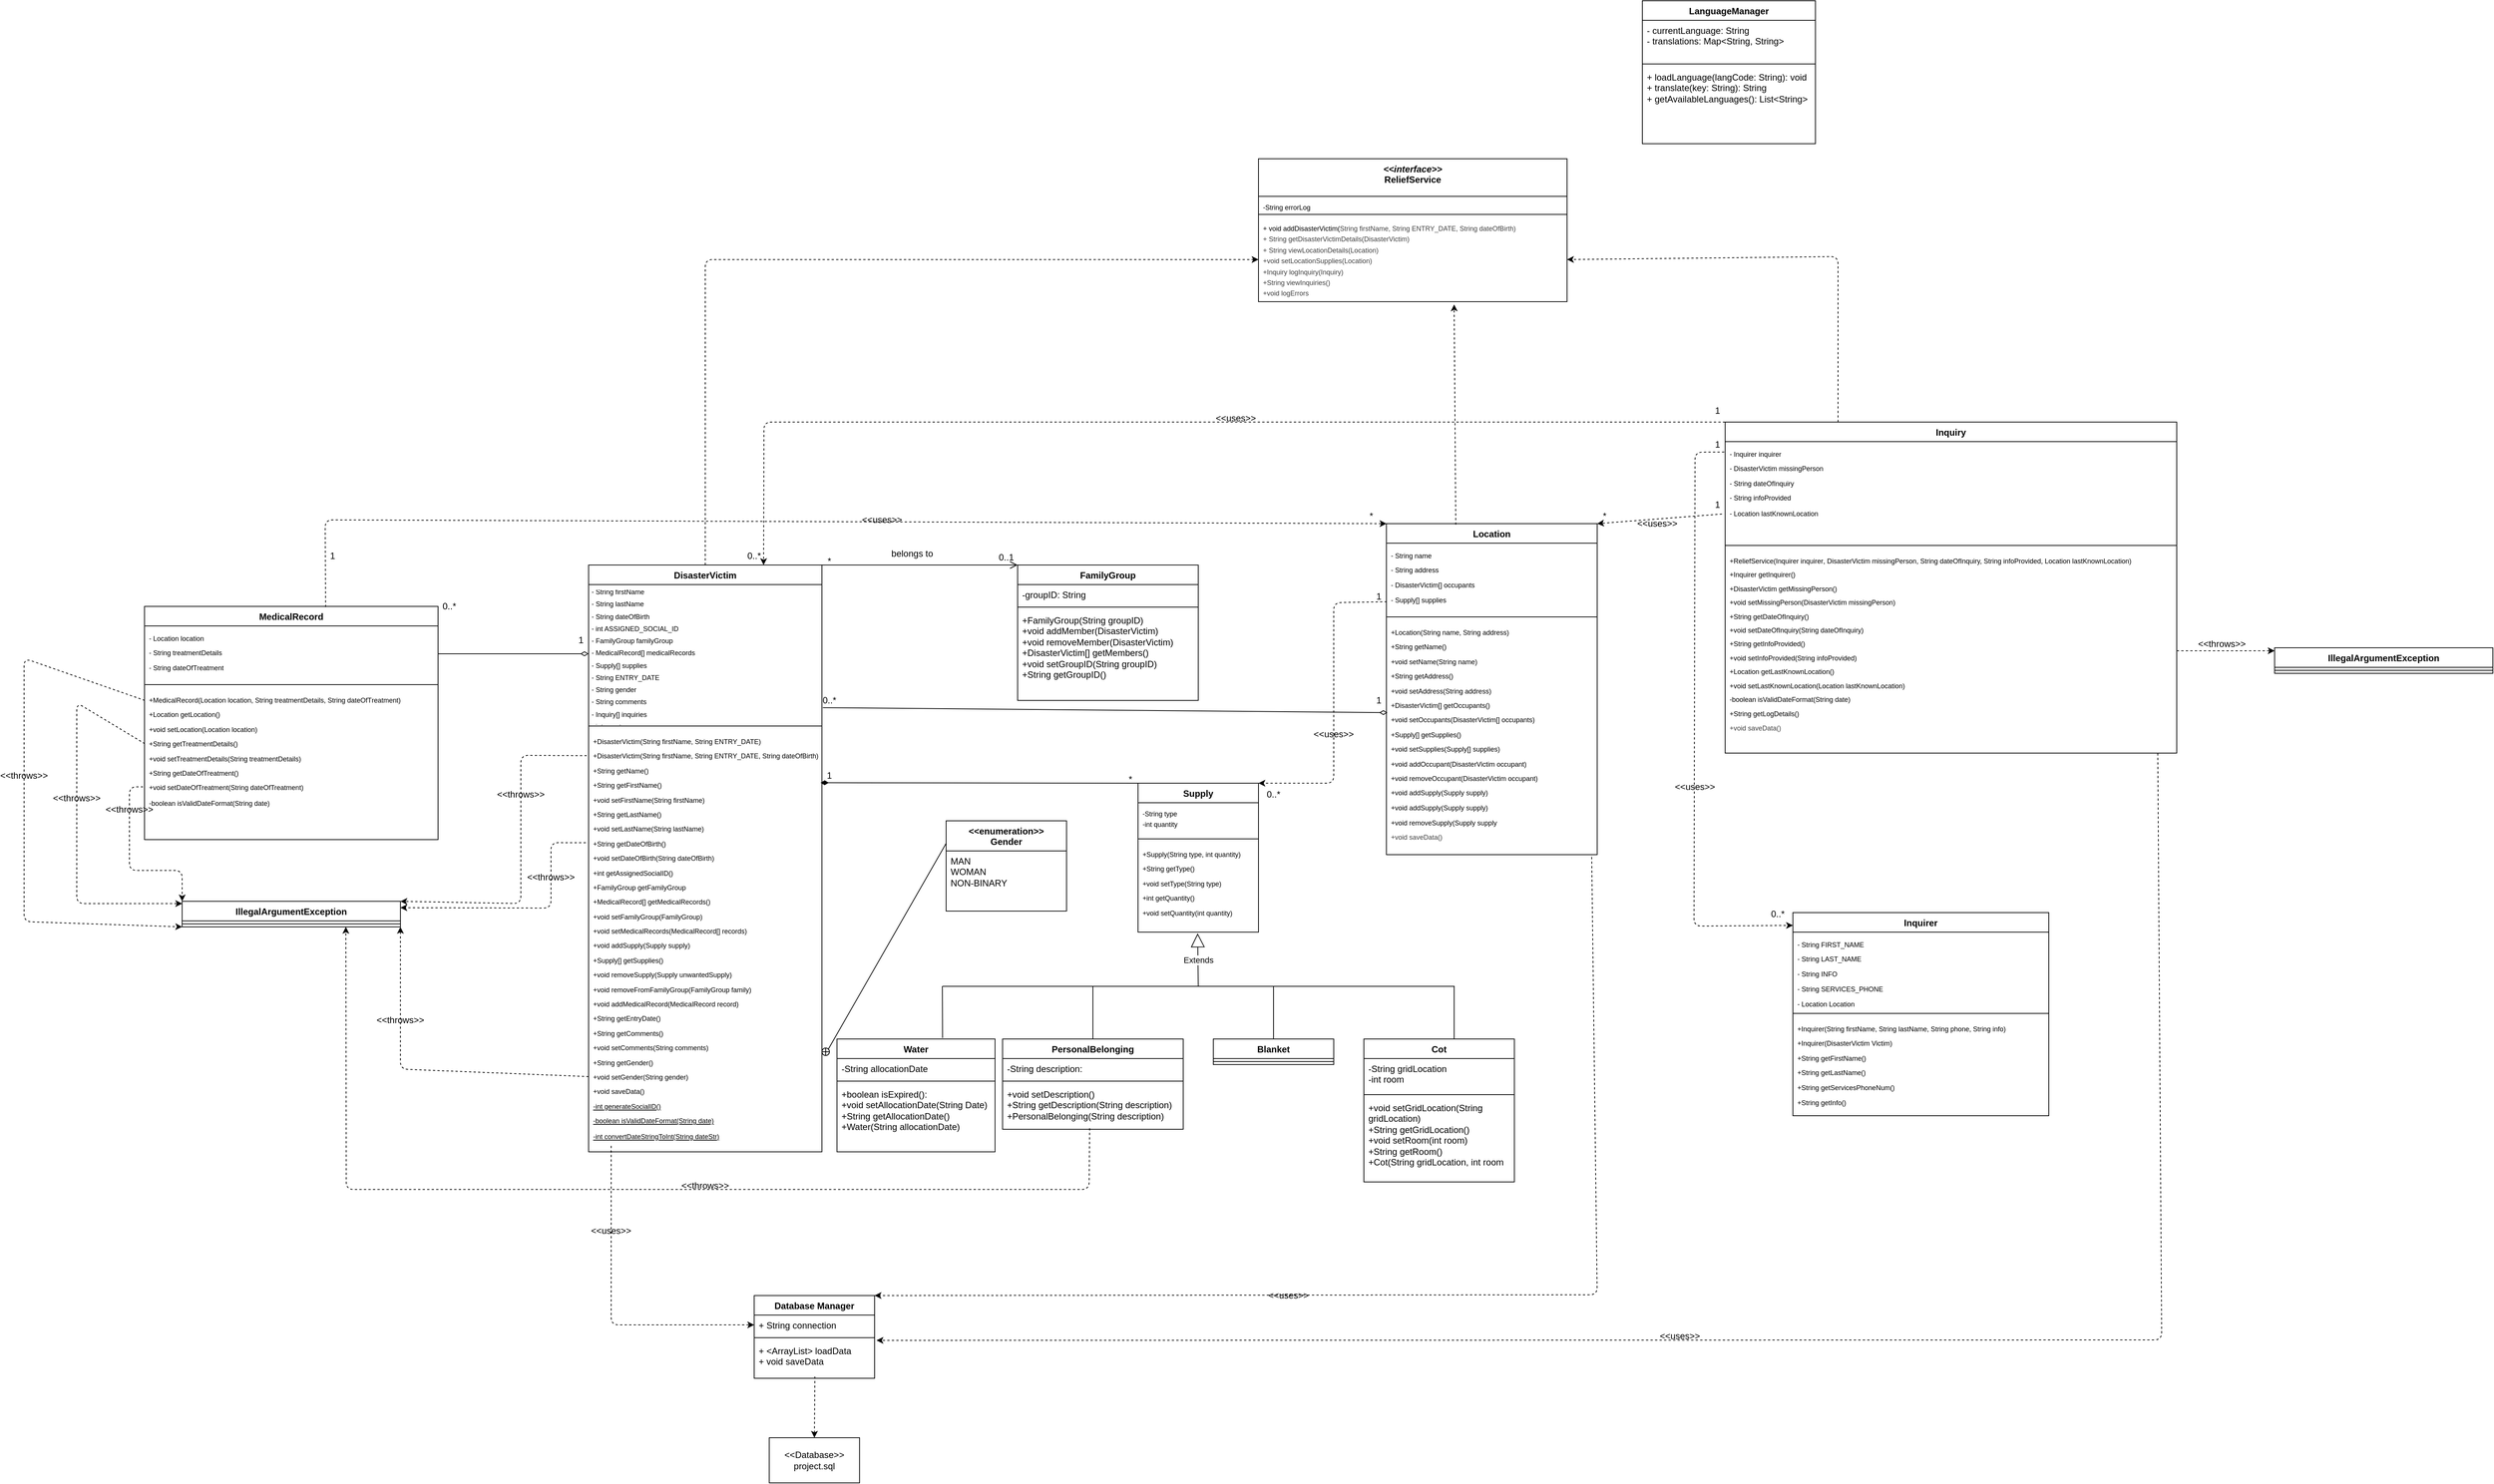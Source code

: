 <mxfile>
    <diagram id="oBRkkMxf2rn4HvT24NEF" name="Page-1">
        <mxGraphModel dx="2864" dy="2142" grid="0" gridSize="10" guides="1" tooltips="1" connect="1" arrows="1" fold="1" page="1" pageScale="1" pageWidth="1169" pageHeight="827" background="#FFFFFF" math="0" shadow="0">
            <root>
                <mxCell id="0"/>
                <mxCell id="1" parent="0"/>
                <mxCell id="2" value="DisasterVictim" style="swimlane;fontStyle=1;align=center;verticalAlign=top;childLayout=stackLayout;horizontal=1;startSize=26;horizontalStack=0;resizeParent=1;resizeParentMax=0;resizeLast=0;collapsible=1;marginBottom=0;whiteSpace=wrap;html=1;movable=1;resizable=1;rotatable=1;deletable=1;editable=1;locked=0;connectable=1;" parent="1" vertex="1">
                    <mxGeometry x="370" y="270" width="310" height="780" as="geometry"/>
                </mxCell>
                <mxCell id="3" value="&lt;p style=&quot;text-align: justify; margin: 0cm 0cm 8pt; color: rgb(0, 0, 0); line-height: 40%;&quot; class=&quot;MsoNormal&quot;&gt;&lt;font face=&quot;Helvetica&quot; style=&quot;font-size: 9px; line-height: 40%;&quot;&gt;- String firstName&lt;/font&gt;&lt;/p&gt;&lt;p style=&quot;text-align: justify; margin: 0cm 0cm 8pt; color: rgb(0, 0, 0); line-height: 40%;&quot; class=&quot;MsoNormal&quot;&gt;&lt;span style=&quot;font-size: 9px; background-color: transparent; line-height: 40%;&quot;&gt;- String lastName&lt;/span&gt;&lt;/p&gt;&lt;p style=&quot;text-align: justify; margin: 0cm 0cm 8pt; color: rgb(0, 0, 0); line-height: 40%;&quot; class=&quot;MsoNormal&quot;&gt;&lt;font face=&quot;Helvetica&quot; style=&quot;font-size: 9px; line-height: 40%;&quot;&gt;- String dateOfBirth&lt;/font&gt;&lt;/p&gt;&lt;p style=&quot;text-align: justify; margin: 0cm 0cm 8pt; color: rgb(0, 0, 0); line-height: 40%;&quot; class=&quot;MsoNormal&quot;&gt;&lt;font face=&quot;Helvetica&quot; style=&quot;font-size: 9px; line-height: 40%;&quot;&gt;- int ASSIGNED_SOCIAL_ID&lt;/font&gt;&lt;/p&gt;&lt;p style=&quot;text-align: justify; margin: 0cm 0cm 8pt; color: rgb(0, 0, 0); line-height: 40%;&quot; class=&quot;MsoNormal&quot;&gt;&lt;font face=&quot;Helvetica&quot; style=&quot;font-size: 9px; line-height: 40%;&quot;&gt;- FamilyGroup familyGroup&lt;/font&gt;&lt;/p&gt;&lt;p style=&quot;text-align: justify; margin: 0cm 0cm 8pt; color: rgb(0, 0, 0); line-height: 40%;&quot; class=&quot;MsoNormal&quot;&gt;&lt;font face=&quot;Helvetica&quot; style=&quot;font-size: 9px; line-height: 40%;&quot;&gt;- MedicalRecord[] medicalRecords&lt;/font&gt;&lt;/p&gt;&lt;p style=&quot;text-align: justify; margin: 0cm 0cm 8pt; color: rgb(0, 0, 0); line-height: 40%;&quot; class=&quot;MsoNormal&quot;&gt;&lt;font face=&quot;Helvetica&quot; style=&quot;font-size: 9px; line-height: 40%;&quot;&gt;- Supply[] supplies&lt;/font&gt;&lt;/p&gt;&lt;p style=&quot;text-align: justify; margin: 0cm 0cm 8pt; color: rgb(0, 0, 0); line-height: 40%;&quot; class=&quot;MsoNormal&quot;&gt;&lt;font face=&quot;Helvetica&quot; style=&quot;font-size: 9px; line-height: 40%;&quot;&gt;- String ENTRY_DATE&lt;/font&gt;&lt;/p&gt;&lt;p style=&quot;text-align: justify; margin: 0cm 0cm 8pt; color: rgb(0, 0, 0); line-height: 40%;&quot; class=&quot;MsoNormal&quot;&gt;&lt;font face=&quot;Helvetica&quot; style=&quot;font-size: 9px; line-height: 40%;&quot;&gt;- String gender&lt;/font&gt;&lt;/p&gt;&lt;p style=&quot;text-align: justify; margin: 0cm 0cm 8pt; color: rgb(0, 0, 0); line-height: 40%;&quot; class=&quot;MsoNormal&quot;&gt;&lt;font face=&quot;Helvetica&quot; style=&quot;font-size: 9px; line-height: 40%;&quot;&gt;- String comments&lt;/font&gt;&lt;/p&gt;&lt;p style=&quot;text-align: justify; margin: 0cm 0cm 8pt; color: rgb(0, 0, 0); line-height: 40%;&quot; class=&quot;MsoNormal&quot;&gt;&lt;font face=&quot;Helvetica&quot; style=&quot;font-size: 9px; line-height: 40%;&quot;&gt;- Inquiry[] inquiries&lt;/font&gt;&lt;/p&gt;&lt;p style=&quot;text-align: justify; margin: 0cm 0cm 0px; color: rgb(0, 0, 0); line-height: 40%;&quot; class=&quot;MsoNormal&quot;&gt;&lt;font face=&quot;Helvetica&quot; style=&quot;font-size: 9px; line-height: 40%;&quot;&gt;&lt;u&gt;- int counter&lt;/u&gt;&lt;/font&gt;&lt;/p&gt;" style="text;strokeColor=none;fillColor=none;align=left;verticalAlign=top;spacingLeft=2;spacingRight=2;overflow=hidden;rotatable=0;points=[[0,0.5],[1,0.5]];portConstraint=eastwest;html=1;spacing=2;whiteSpace=wrap;horizontal=1;spacingTop=0;" parent="2" vertex="1">
                    <mxGeometry y="26" width="310" height="184" as="geometry"/>
                </mxCell>
                <mxCell id="4" value="" style="line;strokeWidth=1;fillColor=none;align=left;verticalAlign=middle;spacingTop=-1;spacingLeft=3;spacingRight=3;rotatable=0;labelPosition=right;points=[];portConstraint=eastwest;strokeColor=inherit;" parent="2" vertex="1">
                    <mxGeometry y="210" width="310" height="8" as="geometry"/>
                </mxCell>
                <mxCell id="5" value="&lt;p style=&quot;margin: 0cm 0cm 0px; line-height: 18.4px; font-family: Aptos, sans-serif; color: rgb(0, 0, 0);&quot; class=&quot;MsoNormal&quot;&gt;&lt;font style=&quot;font-size: 9px;&quot;&gt;&lt;span style=&quot;&quot; class=&quot;markedcontent&quot;&gt;&lt;span style=&quot;line-height: 9.967px; font-family: Arial, sans-serif; color: black; background: white;&quot;&gt;+DisasterV&lt;/span&gt;&lt;span style=&quot;transform-origin: 0% 0%; transform: scaleX(1.0); cursor: text;&quot; role=&quot;presentation&quot;&gt;ictim(String firstName, String ENTR&lt;/span&gt;&lt;span style=&quot;transform-origin: 0% 0%; transform: scaleX(1.0); cursor: text;&quot; role=&quot;presentation&quot;&gt;Y_DA&lt;/span&gt;&lt;span style=&quot;transform-origin: 0% 0%; transform: scaleX(1.0); cursor: text;&quot; role=&quot;presentation&quot;&gt;TE)&lt;/span&gt;&lt;/span&gt;&lt;span style=&quot;font-family: Arial, sans-serif; color: black; background: white;&quot;&gt;&lt;br style=&quot;transform-origin: 0% 0%; cursor: text;&quot; role=&quot;presentation&quot;&gt;&lt;span style=&quot;transform-origin: 0% 0%; cursor: text;&quot; id=&quot;page1R_mcid13&quot;&gt;&lt;/span&gt;&lt;span class=&quot;markedcontent&quot;&gt;&lt;span style=&quot;transform-origin: 0% 0%; transform: scaleX(1.0); cursor: text;&quot; role=&quot;presentation&quot;&gt;&lt;span style=&quot;line-height: 9.967px; color: black; background-image: initial; background-position: initial; background-size: initial; background-repeat: initial; background-attachment: initial; background-origin: initial; background-clip: initial;&quot;&gt;+DisasterV&lt;/span&gt;&lt;span style=&quot;transform-origin: 0% 0%; transform: scaleX(1.0); cursor: text;&quot; role=&quot;presentation&quot;&gt;ictim(String firstName, String ENTR&lt;/span&gt;&lt;span style=&quot;transform-origin: 0% 0%; transform: scaleX(1.0); cursor: text;&quot; role=&quot;presentation&quot;&gt;Y_DA&lt;/span&gt;&lt;span style=&quot;transform-origin: 0% 0%; transform: scaleX(1.0); cursor: text;&quot; role=&quot;presentation&quot;&gt;TE, String dateOfBirth)&lt;/span&gt;&lt;/span&gt;&lt;/span&gt;&lt;/span&gt;&lt;/font&gt;&lt;/p&gt;&lt;p style=&quot;margin: 0cm 0cm 0px; line-height: 18.4px; font-family: Aptos, sans-serif; color: rgb(0, 0, 0);&quot; class=&quot;MsoNormal&quot;&gt;&lt;font style=&quot;font-size: 9px;&quot;&gt;&lt;span style=&quot;font-family: Arial, sans-serif; color: black; background: white;&quot;&gt;+String getName()&lt;br style=&quot;transform-origin: 0% 0%; cursor: text;&quot; role=&quot;presentation&quot;&gt;&lt;span style=&quot;transform-origin: 0% 0%; cursor: text;&quot; id=&quot;page1R_mcid14&quot;&gt;&lt;/span&gt;&lt;span class=&quot;markedcontent&quot;&gt;&lt;span style=&quot;transform-origin: 0% 0%; transform: scaleX(1.0); cursor: text;&quot; role=&quot;presentation&quot;&gt;&lt;span style=&quot;line-height: 9.967px; color: black; background-image: initial; background-position: initial; background-size: initial; background-repeat: initial; background-attachment: initial; background-origin: initial; background-clip: initial;&quot;&gt;+String getFirstName()&lt;/span&gt;&lt;/span&gt;&lt;/span&gt;&lt;/span&gt;&lt;span style=&quot;font-family: Arial, sans-serif; color: black; background: white;&quot;&gt;&lt;br style=&quot;transform-origin: 0% 0%; cursor: text;&quot; role=&quot;presentation&quot;&gt;&lt;span style=&quot;transform-origin: 0% 0%; cursor: text;&quot; id=&quot;page1R_mcid15&quot;&gt;&lt;/span&gt;&lt;span class=&quot;markedcontent&quot;&gt;&lt;span style=&quot;transform-origin: 0% 0%; transform: scaleX(1.0); cursor: text;&quot; role=&quot;presentation&quot;&gt;&lt;span style=&quot;line-height: 9.967px; color: black; background-image: initial; background-position: initial; background-size: initial; background-repeat: initial; background-attachment: initial; background-origin: initial; background-clip: initial;&quot;&gt;+void setFirstName(String firstName)&lt;/span&gt;&lt;/span&gt;&lt;/span&gt;&lt;/span&gt;&lt;span style=&quot;font-family: Arial, sans-serif; color: black; background: white;&quot;&gt;&lt;br style=&quot;transform-origin: 0% 0%; cursor: text;&quot; role=&quot;presentation&quot;&gt;&lt;span style=&quot;transform-origin: 0% 0%; cursor: text;&quot; id=&quot;page1R_mcid16&quot;&gt;&lt;/span&gt;&lt;span class=&quot;markedcontent&quot;&gt;&lt;span style=&quot;transform-origin: 0% 0%; transform: scaleX(1.0); cursor: text;&quot; role=&quot;presentation&quot;&gt;&lt;span style=&quot;line-height: 9.967px; color: black; background-image: initial; background-position: initial; background-size: initial; background-repeat: initial; background-attachment: initial; background-origin: initial; background-clip: initial;&quot;&gt;+String getLastName()&lt;/span&gt;&lt;/span&gt;&lt;/span&gt;&lt;/span&gt;&lt;span style=&quot;font-family: Arial, sans-serif; color: black; background: white;&quot;&gt;&lt;br style=&quot;transform-origin: 0% 0%; cursor: text;&quot; role=&quot;presentation&quot;&gt;&lt;span style=&quot;transform-origin: 0% 0%; cursor: text;&quot; id=&quot;page1R_mcid17&quot;&gt;&lt;/span&gt;&lt;span class=&quot;markedcontent&quot;&gt;&lt;span style=&quot;transform-origin: 0% 0%; transform: scaleX(1.0); cursor: text;&quot; role=&quot;presentation&quot;&gt;&lt;span style=&quot;line-height: 9.967px; color: black; background-image: initial; background-position: initial; background-size: initial; background-repeat: initial; background-attachment: initial; background-origin: initial; background-clip: initial;&quot;&gt;+void setLastName(String lastName)&lt;/span&gt;&lt;/span&gt;&lt;/span&gt;&lt;/span&gt;&lt;span style=&quot;font-family: Arial, sans-serif; color: black; background: white;&quot;&gt;&lt;br style=&quot;transform-origin: 0% 0%; cursor: text;&quot; role=&quot;presentation&quot;&gt;&lt;span style=&quot;transform-origin: 0% 0%; cursor: text;&quot; id=&quot;page1R_mcid18&quot;&gt;&lt;/span&gt;&lt;span class=&quot;markedcontent&quot;&gt;&lt;span style=&quot;transform-origin: 0% 0%; transform: scaleX(1.0); cursor: text;&quot; role=&quot;presentation&quot;&gt;&lt;span style=&quot;line-height: 9.967px; color: black; background-image: initial; background-position: initial; background-size: initial; background-repeat: initial; background-attachment: initial; background-origin: initial; background-clip: initial;&quot;&gt;+String getDateOfBirth()&lt;/span&gt;&lt;/span&gt;&lt;/span&gt;&lt;/span&gt;&lt;span style=&quot;font-family: Arial, sans-serif; color: black; background: white;&quot;&gt;&lt;br style=&quot;transform-origin: 0% 0%; cursor: text;&quot; role=&quot;presentation&quot;&gt;&lt;span style=&quot;transform-origin: 0% 0%; cursor: text;&quot; id=&quot;page1R_mcid19&quot;&gt;&lt;/span&gt;&lt;span class=&quot;markedcontent&quot;&gt;&lt;span style=&quot;transform-origin: 0% 0%; transform: scaleX(1.0); cursor: text;&quot; role=&quot;presentation&quot;&gt;&lt;span style=&quot;line-height: 9.967px; color: black; background-image: initial; background-position: initial; background-size: initial; background-repeat: initial; background-attachment: initial; background-origin: initial; background-clip: initial;&quot;&gt;+void setDateOfBirth(String dateOfBirth)&lt;/span&gt;&lt;/span&gt;&lt;/span&gt;&lt;/span&gt;&lt;span style=&quot;font-family: Arial, sans-serif; color: black; background: white;&quot;&gt;&lt;br style=&quot;transform-origin: 0% 0%; cursor: text;&quot; role=&quot;presentation&quot;&gt;&lt;span style=&quot;transform-origin: 0% 0%; cursor: text;&quot; id=&quot;page1R_mcid20&quot;&gt;&lt;/span&gt;&lt;span class=&quot;markedcontent&quot;&gt;&lt;span style=&quot;transform-origin: 0% 0%; transform: scaleX(1.0); cursor: text;&quot; role=&quot;presentation&quot;&gt;&lt;span style=&quot;line-height: 9.967px; color: black; background-image: initial; background-position: initial; background-size: initial; background-repeat: initial; background-attachment: initial; background-origin: initial; background-clip: initial;&quot;&gt;+int getAssignedSocialID()&lt;/span&gt;&lt;/span&gt;&lt;/span&gt;&lt;/span&gt;&lt;span style=&quot;font-family: Arial, sans-serif; color: black; background: white;&quot;&gt;&lt;br style=&quot;transform-origin: 0% 0%; cursor: text;&quot; role=&quot;presentation&quot;&gt;&lt;span style=&quot;transform-origin: 0% 0%; cursor: text;&quot; id=&quot;page1R_mcid21&quot;&gt;&lt;/span&gt;&lt;span class=&quot;markedcontent&quot;&gt;&lt;span style=&quot;transform-origin: 0% 0%; transform: scaleX(1.0); cursor: text;&quot; role=&quot;presentation&quot;&gt;&lt;span style=&quot;line-height: 9.967px; color: black; background-image: initial; background-position: initial; background-size: initial; background-repeat: initial; background-attachment: initial; background-origin: initial; background-clip: initial;&quot;&gt;+FamilyGroup getFamilyGroup&lt;/span&gt;&lt;/span&gt;&lt;/span&gt;&lt;/span&gt;&lt;span style=&quot;font-family: Arial, sans-serif; color: black; background: white;&quot;&gt;&lt;br style=&quot;transform-origin: 0% 0%; cursor: text;&quot; role=&quot;presentation&quot;&gt;&lt;span style=&quot;transform-origin: 0% 0%; cursor: text;&quot; id=&quot;page1R_mcid22&quot;&gt;&lt;/span&gt;&lt;span class=&quot;markedcontent&quot;&gt;&lt;span style=&quot;transform-origin: 0% 0%; transform: scaleX(1.0); cursor: text;&quot; role=&quot;presentation&quot;&gt;&lt;span style=&quot;line-height: 9.967px; color: black; background-image: initial; background-position: initial; background-size: initial; background-repeat: initial; background-attachment: initial; background-origin: initial; background-clip: initial;&quot;&gt;+MedicalRecord[] getMedicalRecords()&lt;/span&gt;&lt;/span&gt;&lt;/span&gt;&lt;/span&gt;&lt;span style=&quot;font-family: Arial, sans-serif; color: black; background: white;&quot;&gt;&lt;br style=&quot;transform-origin: 0% 0%; cursor: text;&quot; role=&quot;presentation&quot;&gt;&lt;span style=&quot;transform-origin: 0% 0%; cursor: text;&quot; id=&quot;page1R_mcid24&quot;&gt;&lt;/span&gt;&lt;span class=&quot;markedcontent&quot;&gt;&lt;span style=&quot;transform-origin: 0% 0%; transform: scaleX(1.0); cursor: text;&quot; role=&quot;presentation&quot;&gt;&lt;span style=&quot;line-height: 9.967px; color: black; background-image: initial; background-position: initial; background-size: initial; background-repeat: initial; background-attachment: initial; background-origin: initial; background-clip: initial;&quot;&gt;+void setFamilyGroup(FamilyGroup)&lt;/span&gt;&lt;/span&gt;&lt;/span&gt;&lt;/span&gt;&lt;span style=&quot;font-family: Arial, sans-serif; color: black; background: white;&quot;&gt;&lt;br style=&quot;transform-origin: 0% 0%; cursor: text;&quot; role=&quot;presentation&quot;&gt;&lt;span style=&quot;transform-origin: 0% 0%; cursor: text;&quot; id=&quot;page1R_mcid25&quot;&gt;&lt;/span&gt;&lt;span class=&quot;markedcontent&quot;&gt;&lt;span style=&quot;transform-origin: 0% 0%; transform: scaleX(1.0); cursor: text;&quot; role=&quot;presentation&quot;&gt;&lt;span style=&quot;line-height: 9.967px; color: black; background-image: initial; background-position: initial; background-size: initial; background-repeat: initial; background-attachment: initial; background-origin: initial; background-clip: initial;&quot;&gt;+void setMedicalRecords(MedicalRecord[] records)&lt;/span&gt;&lt;/span&gt;&lt;/span&gt;&lt;/span&gt;&lt;span style=&quot;font-family: Arial, sans-serif; color: black; background: white;&quot;&gt;&lt;br style=&quot;transform-origin: 0% 0%; cursor: text;&quot; role=&quot;presentation&quot;&gt;&lt;span style=&quot;transform-origin: 0% 0%; cursor: text;&quot; id=&quot;page1R_mcid27&quot;&gt;&lt;/span&gt;&lt;span class=&quot;markedcontent&quot;&gt;&lt;span style=&quot;transform-origin: 0% 0%; transform: scaleX(1.0); cursor: text;&quot; role=&quot;presentation&quot;&gt;&lt;span style=&quot;line-height: 9.967px; color: black; background-image: initial; background-position: initial; background-size: initial; background-repeat: initial; background-attachment: initial; background-origin: initial; background-clip: initial;&quot;&gt;+void addSupply(Supply supply)&lt;/span&gt;&lt;/span&gt;&lt;/span&gt;&lt;/span&gt;&lt;/font&gt;&lt;/p&gt;&lt;p style=&quot;margin: 0cm 0cm 0px; line-height: 18.4px; font-family: Aptos, sans-serif; color: rgb(0, 0, 0);&quot; class=&quot;MsoNormal&quot;&gt;&lt;font style=&quot;font-size: 9px;&quot;&gt;&lt;span style=&quot;font-family: Arial, sans-serif; background: white; color: black;&quot;&gt;&lt;font color=&quot;#000000&quot;&gt;+Supply[] getSupplies()&lt;br style=&quot;transform-origin: 0% 0%; cursor: text;&quot; role=&quot;presentation&quot;&gt;&lt;/font&gt;&lt;font color=&quot;rgba(0, 0, 0, 0)&quot;&gt;&lt;span style=&quot;transform-origin: 0% 0%; cursor: text; transform-origin: 0% 0%;&quot; id=&quot;page1R_mcid28&quot;&gt;&lt;/span&gt;&lt;/font&gt;&lt;span style=&quot;color: light-dark(black, rgb(237, 237, 237));&quot; class=&quot;markedcontent&quot;&gt;&lt;span style=&quot;transform-origin: 0% 0%; transform: scaleX(1.0); cursor: text;&quot; role=&quot;presentation&quot;&gt;&lt;span style=&quot;line-height: 9.967px; color: black; background-image: initial; background-position: initial; background-size: initial; background-repeat: initial; background-attachment: initial; background-origin: initial; background-clip: initial;&quot;&gt;+void removeSupply(Supply unwantedSupply)&lt;/span&gt;&lt;/span&gt;&lt;/span&gt;&lt;/span&gt;&lt;span style=&quot;color: black; font-family: Arial, sans-serif; background: white;&quot;&gt;&lt;br style=&quot;transform-origin: 0% 0%; cursor: text;&quot; role=&quot;presentation&quot;&gt;&lt;span style=&quot;transform-origin: 0% 0%; cursor: text;&quot; id=&quot;page1R_mcid29&quot;&gt;&lt;/span&gt;&lt;span class=&quot;markedcontent&quot;&gt;&lt;span style=&quot;transform-origin: 0% 0%; transform: scaleX(1.0); cursor: text;&quot; role=&quot;presentation&quot;&gt;&lt;span style=&quot;line-height: 9.967px; color: black; background-image: initial; background-position: initial; background-size: initial; background-repeat: initial; background-attachment: initial; background-origin: initial; background-clip: initial;&quot;&gt;+void removeFromFamilyGroup(FamilyGroup family)&lt;/span&gt;&lt;/span&gt;&lt;/span&gt;&lt;/span&gt;&lt;span style=&quot;color: black; font-family: Arial, sans-serif; background: white;&quot;&gt;&lt;br style=&quot;transform-origin: 0% 0%; cursor: text;&quot; role=&quot;presentation&quot;&gt;&lt;span style=&quot;transform-origin: 0% 0%; cursor: text;&quot; id=&quot;page1R_mcid31&quot;&gt;&lt;/span&gt;&lt;span class=&quot;markedcontent&quot;&gt;&lt;span style=&quot;transform-origin: 0% 0%; transform: scaleX(1.0); cursor: text;&quot; role=&quot;presentation&quot;&gt;&lt;span style=&quot;line-height: 9.967px; color: black; background-image: initial; background-position: initial; background-size: initial; background-repeat: initial; background-attachment: initial; background-origin: initial; background-clip: initial;&quot;&gt;+void addMedicalRecord(MedicalRecord record)&lt;/span&gt;&lt;/span&gt;&lt;/span&gt;&lt;/span&gt;&lt;span style=&quot;color: black; font-family: Arial, sans-serif; background: white;&quot;&gt;&lt;br style=&quot;transform-origin: 0% 0%; cursor: text;&quot; role=&quot;presentation&quot;&gt;&lt;span style=&quot;transform-origin: 0% 0%; cursor: text;&quot; id=&quot;page1R_mcid32&quot;&gt;&lt;/span&gt;&lt;span class=&quot;markedcontent&quot;&gt;&lt;span style=&quot;transform-origin: 0% 0%; transform: scaleX(1.0); cursor: text;&quot; role=&quot;presentation&quot;&gt;&lt;span style=&quot;line-height: 9.967px; color: black; background-image: initial; background-position: initial; background-size: initial; background-repeat: initial; background-attachment: initial; background-origin: initial; background-clip: initial;&quot;&gt;+String getEntryDate()&lt;/span&gt;&lt;/span&gt;&lt;/span&gt;&lt;/span&gt;&lt;span style=&quot;color: black; font-family: Arial, sans-serif; background: white;&quot;&gt;&lt;br style=&quot;transform-origin: 0% 0%; cursor: text;&quot; role=&quot;presentation&quot;&gt;&lt;span style=&quot;transform-origin: 0% 0%; cursor: text;&quot; id=&quot;page1R_mcid33&quot;&gt;&lt;/span&gt;&lt;span class=&quot;markedcontent&quot;&gt;&lt;span style=&quot;transform-origin: 0% 0%; transform: scaleX(1.0); cursor: text;&quot; role=&quot;presentation&quot;&gt;&lt;span style=&quot;line-height: 9.967px; color: black; background-image: initial; background-position: initial; background-size: initial; background-repeat: initial; background-attachment: initial; background-origin: initial; background-clip: initial;&quot;&gt;+String getComments()&lt;/span&gt;&lt;/span&gt;&lt;/span&gt;&lt;/span&gt;&lt;span style=&quot;color: black; font-family: Arial, sans-serif; background: white;&quot;&gt;&lt;br style=&quot;transform-origin: 0% 0%; cursor: text;&quot; role=&quot;presentation&quot;&gt;&lt;span style=&quot;transform-origin: 0% 0%; cursor: text;&quot; id=&quot;page1R_mcid34&quot;&gt;&lt;/span&gt;&lt;span class=&quot;markedcontent&quot;&gt;&lt;span style=&quot;transform-origin: 0% 0%; transform: scaleX(1.0); cursor: text;&quot; role=&quot;presentation&quot;&gt;&lt;span style=&quot;line-height: 9.967px; color: black; background-image: initial; background-position: initial; background-size: initial; background-repeat: initial; background-attachment: initial; background-origin: initial; background-clip: initial;&quot;&gt;+void setComments(String comments)&lt;/span&gt;&lt;/span&gt;&lt;/span&gt;&lt;/span&gt;&lt;span style=&quot;color: black; font-family: Arial, sans-serif; background: white;&quot;&gt;&lt;br style=&quot;transform-origin: 0% 0%; cursor: text;&quot; role=&quot;presentation&quot;&gt;&lt;span style=&quot;transform-origin: 0% 0%; cursor: text;&quot; id=&quot;page1R_mcid35&quot;&gt;&lt;/span&gt;&lt;span class=&quot;markedcontent&quot;&gt;&lt;span style=&quot;transform-origin: 0% 0%; transform: scaleX(1.0); cursor: text;&quot; role=&quot;presentation&quot;&gt;&lt;span style=&quot;line-height: 9.967px; color: black; background-image: initial; background-position: initial; background-size: initial; background-repeat: initial; background-attachment: initial; background-origin: initial; background-clip: initial;&quot;&gt;+String getGender()&lt;/span&gt;&lt;/span&gt;&lt;/span&gt;&lt;/span&gt;&lt;span style=&quot;color: black; font-family: Arial, sans-serif; background: white;&quot;&gt;&lt;br style=&quot;transform-origin: 0% 0%; cursor: text;&quot; role=&quot;presentation&quot;&gt;&lt;span style=&quot;transform-origin: 0% 0%; cursor: text;&quot; id=&quot;page1R_mcid36&quot;&gt;&lt;/span&gt;&lt;span class=&quot;markedcontent&quot;&gt;&lt;span style=&quot;transform-origin: 0% 0%; transform: scaleX(1.0); cursor: text;&quot; role=&quot;presentation&quot;&gt;&lt;span style=&quot;line-height: 9.967px; color: black; background-image: initial; background-position: initial; background-size: initial; background-repeat: initial; background-attachment: initial; background-origin: initial; background-clip: initial;&quot;&gt;+void setGender(String gender)&lt;/span&gt;&lt;/span&gt;&lt;/span&gt;&lt;/span&gt;&lt;/font&gt;&lt;/p&gt;&lt;p style=&quot;margin: 0cm 0cm 0px; line-height: 18.4px; font-family: Aptos, sans-serif; color: rgb(0, 0, 0);&quot; class=&quot;MsoNormal&quot;&gt;&lt;font style=&quot;font-size: 9px;&quot;&gt;&lt;span style=&quot;font-family: Arial, sans-serif; background: white; color: black;&quot;&gt;&lt;font color=&quot;#000000&quot;&gt;+void saveData()&lt;br style=&quot;transform-origin: 0% 0%; cursor: text;&quot; role=&quot;presentation&quot;&gt;&lt;/font&gt;&lt;font color=&quot;rgba(0, 0, 0, 0)&quot;&gt;&lt;span style=&quot;transform-origin: 0% 0%; cursor: text; transform-origin: 0% 0%;&quot; id=&quot;page1R_mcid37&quot;&gt;&lt;/span&gt;&lt;/font&gt;&lt;span style=&quot;color: light-dark(black, rgb(237, 237, 237));&quot; class=&quot;markedcontent&quot;&gt;&lt;span style=&quot;transform-origin: 0% 0%; transform: scaleX(1.0); cursor: text;&quot; role=&quot;presentation&quot;&gt;&lt;span style=&quot;line-height: 9.967px; color: black; background-image: initial; background-position: initial; background-size: initial; background-repeat: initial; background-attachment: initial; background-origin: initial; background-clip: initial;&quot;&gt;&lt;u&gt;-int generateSocialID()&lt;/u&gt;&lt;/span&gt;&lt;/span&gt;&lt;/span&gt;&lt;/span&gt;&lt;u style=&quot;color: light-dark(rgb(0, 0, 0), rgb(237, 237, 237));&quot;&gt;&lt;span style=&quot;font-family: Arial, sans-serif; color: black; background: white;&quot;&gt;&lt;br style=&quot;transform-origin: 0% 0%; cursor: text;&quot; role=&quot;presentation&quot;&gt;&lt;span style=&quot;transform-origin: 0% 0%; cursor: text;&quot; id=&quot;page1R_mcid38&quot;&gt;&lt;/span&gt;&lt;span class=&quot;markedcontent&quot;&gt;&lt;span style=&quot;transform-origin: 0% 0%; transform: scaleX(1.0); cursor: text;&quot; role=&quot;presentation&quot;&gt;&lt;span style=&quot;line-height: 9.967px; color: black; background-image: initial; background-position: initial; background-size: initial; background-repeat: initial; background-attachment: initial; background-origin: initial; background-clip: initial;&quot;&gt;-boolean isV&lt;/span&gt;&lt;span style=&quot;transform-origin: 0% 0%; transform: scaleX(1.0); cursor: text;&quot; role=&quot;presentation&quot;&gt;alidDateFormat(String date)&lt;/span&gt;&lt;/span&gt;&lt;/span&gt;&lt;/span&gt;&lt;span style=&quot;font-family: Arial, sans-serif; color: black; background: white;&quot;&gt;&lt;br style=&quot;transform-origin: 0% 0%; cursor: text;&quot; role=&quot;presentation&quot;&gt;&lt;span style=&quot;cursor: text; transform-origin: 0% 0%;&quot; id=&quot;page1R_mcid39&quot;&gt;&lt;/span&gt;&lt;span style=&quot;&quot; class=&quot;markedcontent&quot;&gt;&lt;span style=&quot;transform-origin: 0% 0%; transform: scaleX(1.0); cursor: text;&quot; role=&quot;presentation&quot;&gt;&lt;span style=&quot;line-height: 9.967px; color: black; background-image: initial; background-position: initial; background-size: initial; background-repeat: initial; background-attachment: initial; background-origin: initial; background-clip: initial;&quot;&gt;-int convertDateStringT&lt;/span&gt;&lt;span style=&quot;transform-origin: 0% 0%; transform: scaleX(1.0); cursor: text;&quot; role=&quot;presentation&quot;&gt;oInt(String dateStr)&lt;/span&gt;&lt;/span&gt;&lt;/span&gt;&lt;/span&gt;&lt;/u&gt;&lt;/font&gt;&lt;font color=&quot;rgba(0, 0, 0, 0)&quot;&gt;&lt;span style=&quot;font-size: 12pt; font-size: 12pt;&quot;&gt;&lt;/span&gt;&lt;/font&gt;&lt;/p&gt;&lt;p style=&quot;margin: 0cm 0cm 0px; line-height: 18.4px; font-family: Aptos, sans-serif; color: rgb(0, 0, 0);&quot; class=&quot;MsoNormal&quot;&gt;&lt;font style=&quot;font-size: 9px;&quot;&gt;&lt;u style=&quot;color: light-dark(rgb(0, 0, 0), rgb(237, 237, 237));&quot;&gt;&lt;span style=&quot;font-family: Arial, sans-serif; color: black; background: white;&quot;&gt;&lt;span style=&quot;&quot; class=&quot;markedcontent&quot;&gt;&lt;span style=&quot;transform-origin: 0% 0%; transform: scaleX(1.0); cursor: text;&quot; role=&quot;presentation&quot;&gt;&lt;span style=&quot;transform-origin: 0% 0%; transform: scaleX(1.0); cursor: text;&quot; role=&quot;presentation&quot;&gt;&lt;br&gt;&lt;/span&gt;&lt;/span&gt;&lt;/span&gt;&lt;/span&gt;&lt;/u&gt;&lt;/font&gt;&lt;/p&gt;" style="text;strokeColor=none;fillColor=none;align=left;verticalAlign=top;spacingLeft=4;spacingRight=4;overflow=hidden;rotatable=0;points=[[0,0.5],[1,0.5]];portConstraint=eastwest;whiteSpace=wrap;html=1;" parent="2" vertex="1">
                    <mxGeometry y="218" width="310" height="562" as="geometry"/>
                </mxCell>
                <mxCell id="7" value="FamilyGroup" style="swimlane;fontStyle=1;align=center;verticalAlign=top;childLayout=stackLayout;horizontal=1;startSize=26;horizontalStack=0;resizeParent=1;resizeParentMax=0;resizeLast=0;collapsible=1;marginBottom=0;whiteSpace=wrap;html=1;movable=1;resizable=1;rotatable=1;deletable=1;editable=1;locked=0;connectable=1;" parent="1" vertex="1">
                    <mxGeometry x="940" y="270" width="240" height="180" as="geometry"/>
                </mxCell>
                <mxCell id="8" value="-groupID: String" style="text;strokeColor=none;fillColor=none;align=left;verticalAlign=top;spacingLeft=4;spacingRight=4;overflow=hidden;rotatable=0;points=[[0,0.5],[1,0.5]];portConstraint=eastwest;whiteSpace=wrap;html=1;" parent="7" vertex="1">
                    <mxGeometry y="26" width="240" height="26" as="geometry"/>
                </mxCell>
                <mxCell id="9" value="" style="line;strokeWidth=1;fillColor=none;align=left;verticalAlign=middle;spacingTop=-1;spacingLeft=3;spacingRight=3;rotatable=0;labelPosition=right;points=[];portConstraint=eastwest;strokeColor=inherit;" parent="7" vertex="1">
                    <mxGeometry y="52" width="240" height="8" as="geometry"/>
                </mxCell>
                <mxCell id="10" value="+FamilyGroup(String groupID)&lt;div&gt;+void addMember(DisasterVictim)&lt;/div&gt;&lt;div&gt;+void removeMember(DisasterVictim)&lt;br&gt;&lt;div&gt;+DisasterVictim[] getMembers()&lt;/div&gt;&lt;/div&gt;&lt;div&gt;+void setGroupID(String groupID)&lt;/div&gt;&lt;div&gt;+String getGroupID()&lt;/div&gt;" style="text;strokeColor=none;fillColor=none;align=left;verticalAlign=top;spacingLeft=4;spacingRight=4;overflow=hidden;rotatable=0;points=[[0,0.5],[1,0.5]];portConstraint=eastwest;whiteSpace=wrap;html=1;" parent="7" vertex="1">
                    <mxGeometry y="60" width="240" height="120" as="geometry"/>
                </mxCell>
                <mxCell id="11" value="" style="endArrow=open;startArrow=none;endFill=0;startFill=0;endSize=8;html=1;verticalAlign=bottom;labelBackgroundColor=none;strokeWidth=1;entryX=0;entryY=0;entryDx=0;entryDy=0;exitX=1;exitY=0;exitDx=0;exitDy=0;movable=0;resizable=0;rotatable=0;deletable=0;editable=0;locked=1;connectable=0;" parent="1" source="2" target="7" edge="1">
                    <mxGeometry width="160" relative="1" as="geometry">
                        <mxPoint x="870" y="310" as="sourcePoint"/>
                        <mxPoint x="920" y="190" as="targetPoint"/>
                    </mxGeometry>
                </mxCell>
                <mxCell id="12" value="0..1" style="text;html=1;align=center;verticalAlign=middle;whiteSpace=wrap;rounded=0;movable=0;resizable=0;rotatable=0;deletable=0;editable=0;locked=1;connectable=0;" parent="1" vertex="1">
                    <mxGeometry x="900" y="250" width="50" height="20" as="geometry"/>
                </mxCell>
                <mxCell id="14" value="*" style="text;html=1;align=center;verticalAlign=middle;whiteSpace=wrap;rounded=0;movable=0;resizable=0;rotatable=0;deletable=0;editable=0;locked=1;connectable=0;" parent="1" vertex="1">
                    <mxGeometry x="680" y="250" width="20" height="30" as="geometry"/>
                </mxCell>
                <mxCell id="15" value="belongs to" style="text;html=1;align=center;verticalAlign=middle;whiteSpace=wrap;rounded=0;movable=0;resizable=0;rotatable=0;deletable=0;editable=0;locked=1;connectable=0;" parent="1" vertex="1">
                    <mxGeometry x="770" y="239" width="60" height="31" as="geometry"/>
                </mxCell>
                <mxCell id="30" value="MedicalRecord" style="swimlane;fontStyle=1;align=center;verticalAlign=top;childLayout=stackLayout;horizontal=1;startSize=26;horizontalStack=0;resizeParent=1;resizeParentMax=0;resizeLast=0;collapsible=1;marginBottom=0;whiteSpace=wrap;html=1;movable=1;resizable=1;rotatable=1;deletable=1;editable=1;locked=0;connectable=1;" parent="1" vertex="1">
                    <mxGeometry x="-220" y="325" width="390" height="310" as="geometry"/>
                </mxCell>
                <mxCell id="31" value="&lt;p style=&quot;margin: 0cm 0cm 8pt; line-height: 18.4px; font-family: Aptos, sans-serif; color: rgb(0, 0, 0);&quot; class=&quot;MsoNormal&quot;&gt;&lt;font style=&quot;font-size: 9px;&quot;&gt;&lt;span style=&quot;&quot; class=&quot;markedcontent&quot;&gt;&lt;span style=&quot;line-height: 9.967px; font-family: Arial, sans-serif; color: black; background: white;&quot;&gt;- Location location&lt;/span&gt;&lt;/span&gt;&lt;span style=&quot;font-family: Arial, sans-serif; color: black; background: white;&quot;&gt;&lt;br style=&quot;transform-origin: 0% 0%; cursor: text;&quot; role=&quot;presentation&quot;&gt;&lt;span style=&quot;transform-origin: 0% 0%; cursor: text;&quot; id=&quot;page1R_mcid83&quot;&gt;&lt;/span&gt;&lt;span class=&quot;markedcontent&quot;&gt;&lt;span style=&quot;transform-origin: 0% 0%; transform: scaleX(1.0); cursor: text;&quot; role=&quot;presentation&quot;&gt;&lt;span style=&quot;line-height: 9.967px; color: black; background-image: initial; background-position: initial; background-size: initial; background-repeat: initial; background-attachment: initial; background-origin: initial; background-clip: initial;&quot;&gt;- String treatmentDetails&lt;/span&gt;&lt;/span&gt;&lt;/span&gt;&lt;/span&gt;&lt;span style=&quot;font-family: Arial, sans-serif; color: black; background: white;&quot;&gt;&lt;br style=&quot;transform-origin: 0% 0%; cursor: text;&quot; role=&quot;presentation&quot;&gt;&lt;span style=&quot;cursor: text; transform-origin: 0% 0%;&quot; id=&quot;page1R_mcid84&quot;&gt;&lt;/span&gt;&lt;span style=&quot;&quot; class=&quot;markedcontent&quot;&gt;&lt;span style=&quot;transform-origin: 0% 0%; transform: scaleX(1.0); cursor: text;&quot; role=&quot;presentation&quot;&gt;&lt;span style=&quot;line-height: 9.967px; color: black; background-image: initial; background-position: initial; background-size: initial; background-repeat: initial; background-attachment: initial; background-origin: initial; background-clip: initial;&quot;&gt;- String dateOfT&lt;/span&gt;&lt;span style=&quot;transform-origin: 0% 0%; transform: scaleX(1.0); cursor: text;&quot; role=&quot;presentation&quot;&gt;reatment&lt;/span&gt;&lt;/span&gt;&lt;/span&gt;&lt;/span&gt;&lt;/font&gt;&lt;/p&gt;" style="text;strokeColor=none;fillColor=none;align=left;verticalAlign=top;spacingLeft=4;spacingRight=4;overflow=hidden;rotatable=0;points=[[0,0.5],[1,0.5]];portConstraint=eastwest;whiteSpace=wrap;html=1;" parent="30" vertex="1">
                    <mxGeometry y="26" width="390" height="74" as="geometry"/>
                </mxCell>
                <mxCell id="32" value="" style="line;strokeWidth=1;fillColor=none;align=left;verticalAlign=middle;spacingTop=-1;spacingLeft=3;spacingRight=3;rotatable=0;labelPosition=right;points=[];portConstraint=eastwest;strokeColor=inherit;" parent="30" vertex="1">
                    <mxGeometry y="100" width="390" height="8" as="geometry"/>
                </mxCell>
                <mxCell id="33" value="&lt;p style=&quot;margin: 0cm 0cm 8pt; line-height: 18.4px; font-family: Aptos, sans-serif; color: rgb(0, 0, 0);&quot; class=&quot;MsoNormal&quot;&gt;&lt;font style=&quot;font-size: 9px;&quot;&gt;&lt;span style=&quot;&quot; class=&quot;markedcontent&quot;&gt;&lt;span style=&quot;line-height: 9.967px; font-family: Arial, sans-serif; color: black; background: white;&quot;&gt;+MedicalRecord(Location location, String treatmentDetails, String dateOfT&lt;/span&gt;&lt;span style=&quot;transform-origin: 0% 0%; transform: scaleX(1.0); cursor: text;&quot; role=&quot;presentation&quot;&gt;reatment)&lt;/span&gt;&lt;/span&gt;&lt;span style=&quot;font-family: Arial, sans-serif; color: black; background: white;&quot;&gt;&lt;br style=&quot;transform-origin: 0% 0%; cursor: text;&quot; role=&quot;presentation&quot;&gt;&lt;span style=&quot;transform-origin: 0% 0%; cursor: text;&quot; id=&quot;page1R_mcid86&quot;&gt;&lt;/span&gt;&lt;span class=&quot;markedcontent&quot;&gt;&lt;span style=&quot;transform-origin: 0% 0%; transform: scaleX(1.0); cursor: text;&quot; role=&quot;presentation&quot;&gt;&lt;span style=&quot;line-height: 9.967px; color: black; background-image: initial; background-position: initial; background-size: initial; background-repeat: initial; background-attachment: initial; background-origin: initial; background-clip: initial;&quot;&gt;+Location getLocation()&lt;/span&gt;&lt;/span&gt;&lt;/span&gt;&lt;/span&gt;&lt;span style=&quot;font-family: Arial, sans-serif; color: black; background: white;&quot;&gt;&lt;br style=&quot;transform-origin: 0% 0%; cursor: text;&quot; role=&quot;presentation&quot;&gt;&lt;span style=&quot;transform-origin: 0% 0%; cursor: text;&quot; id=&quot;page1R_mcid87&quot;&gt;&lt;/span&gt;&lt;span class=&quot;markedcontent&quot;&gt;&lt;span style=&quot;transform-origin: 0% 0%; transform: scaleX(1.0); cursor: text;&quot; role=&quot;presentation&quot;&gt;&lt;span style=&quot;line-height: 9.967px; color: black; background-image: initial; background-position: initial; background-size: initial; background-repeat: initial; background-attachment: initial; background-origin: initial; background-clip: initial;&quot;&gt;+void setLocation(Location location)&lt;/span&gt;&lt;/span&gt;&lt;/span&gt;&lt;/span&gt;&lt;span style=&quot;font-family: Arial, sans-serif; color: black; background: white;&quot;&gt;&lt;br style=&quot;transform-origin: 0% 0%; cursor: text;&quot; role=&quot;presentation&quot;&gt;&lt;span style=&quot;transform-origin: 0% 0%; cursor: text;&quot; id=&quot;page1R_mcid88&quot;&gt;&lt;/span&gt;&lt;span class=&quot;markedcontent&quot;&gt;&lt;span style=&quot;transform-origin: 0% 0%; transform: scaleX(1.0); cursor: text;&quot; role=&quot;presentation&quot;&gt;&lt;span style=&quot;line-height: 9.967px; color: black; background-image: initial; background-position: initial; background-size: initial; background-repeat: initial; background-attachment: initial; background-origin: initial; background-clip: initial;&quot;&gt;+String getT&lt;/span&gt;&lt;span style=&quot;transform-origin: 0% 0%; transform: scaleX(1.0); cursor: text;&quot; role=&quot;presentation&quot;&gt;reatmentDetails()&lt;/span&gt;&lt;/span&gt;&lt;/span&gt;&lt;/span&gt;&lt;span style=&quot;font-family: Arial, sans-serif; color: black; background: white;&quot;&gt;&lt;br style=&quot;transform-origin: 0% 0%; cursor: text;&quot; role=&quot;presentation&quot;&gt;&lt;span style=&quot;transform-origin: 0% 0%; cursor: text;&quot; id=&quot;page1R_mcid89&quot;&gt;&lt;/span&gt;&lt;span class=&quot;markedcontent&quot;&gt;&lt;span style=&quot;transform-origin: 0% 0%; transform: scaleX(1.0); cursor: text;&quot; role=&quot;presentation&quot;&gt;&lt;span style=&quot;line-height: 9.967px; color: black; background-image: initial; background-position: initial; background-size: initial; background-repeat: initial; background-attachment: initial; background-origin: initial; background-clip: initial;&quot;&gt;+void setT&lt;/span&gt;&lt;span style=&quot;transform-origin: 0% 0%; transform: scaleX(1.0); cursor: text;&quot; role=&quot;presentation&quot;&gt;reatmentDetails(String treatmentDetails)&lt;/span&gt;&lt;/span&gt;&lt;/span&gt;&lt;/span&gt;&lt;span style=&quot;font-family: Arial, sans-serif; color: black; background: white;&quot;&gt;&lt;br style=&quot;transform-origin: 0% 0%; cursor: text;&quot; role=&quot;presentation&quot;&gt;&lt;span style=&quot;transform-origin: 0% 0%; cursor: text;&quot; id=&quot;page1R_mcid90&quot;&gt;&lt;/span&gt;&lt;span class=&quot;markedcontent&quot;&gt;&lt;span style=&quot;transform-origin: 0% 0%; transform: scaleX(1.0); cursor: text;&quot; role=&quot;presentation&quot;&gt;&lt;span style=&quot;line-height: 9.967px; color: black; background-image: initial; background-position: initial; background-size: initial; background-repeat: initial; background-attachment: initial; background-origin: initial; background-clip: initial;&quot;&gt;+String getDateOfT&lt;/span&gt;&lt;span style=&quot;transform-origin: 0% 0%; transform: scaleX(1.0); cursor: text;&quot; role=&quot;presentation&quot;&gt;reatment()&lt;/span&gt;&lt;/span&gt;&lt;/span&gt;&lt;/span&gt;&lt;span style=&quot;font-family: Arial, sans-serif; color: black; background: white;&quot;&gt;&lt;br style=&quot;transform-origin: 0% 0%; cursor: text;&quot; role=&quot;presentation&quot;&gt;&lt;span style=&quot;transform-origin: 0% 0%; cursor: text;&quot; id=&quot;page1R_mcid91&quot;&gt;&lt;/span&gt;&lt;span class=&quot;markedcontent&quot;&gt;&lt;span style=&quot;transform-origin: 0% 0%; transform: scaleX(1.0); cursor: text;&quot; role=&quot;presentation&quot;&gt;&lt;span style=&quot;line-height: 9.967px; color: black; background-image: initial; background-position: initial; background-size: initial; background-repeat: initial; background-attachment: initial; background-origin: initial; background-clip: initial;&quot;&gt;+void setDateOfT&lt;/span&gt;&lt;span style=&quot;transform-origin: 0% 0%; transform: scaleX(1.0); cursor: text;&quot; role=&quot;presentation&quot;&gt;reatment(String dateOfT&lt;/span&gt;&lt;span style=&quot;transform-origin: 0% 0%; transform: scaleX(1.0); cursor: text;&quot; role=&quot;presentation&quot;&gt;reatment)&lt;/span&gt;&lt;/span&gt;&lt;/span&gt;&lt;/span&gt;&lt;span style=&quot;font-family: Arial, sans-serif; color: black; background: white;&quot;&gt;&lt;br style=&quot;transform-origin: 0% 0%; cursor: text;&quot; role=&quot;presentation&quot;&gt;&lt;span style=&quot;cursor: text; transform-origin: 0% 0%;&quot; id=&quot;page1R_mcid92&quot;&gt;&lt;/span&gt;&lt;span style=&quot;&quot; class=&quot;markedcontent&quot;&gt;&lt;span style=&quot;transform-origin: 0% 0%; transform: scaleX(1.0); cursor: text;&quot; role=&quot;presentation&quot;&gt;&lt;span style=&quot;line-height: 9.967px; color: black; background-image: initial; background-position: initial; background-size: initial; background-repeat: initial; background-attachment: initial; background-origin: initial; background-clip: initial;&quot;&gt;-boolean isV&lt;/span&gt;&lt;span style=&quot;transform-origin: 0% 0%; transform: scaleX(1.0); cursor: text;&quot; role=&quot;presentation&quot;&gt;alidDateFormat(String date)&lt;/span&gt;&lt;/span&gt;&lt;/span&gt;&lt;/span&gt;&lt;/font&gt;&lt;span style=&quot;font-size: 12pt;&quot;&gt;&lt;/span&gt;&lt;/p&gt;" style="text;strokeColor=none;fillColor=none;align=left;verticalAlign=top;spacingLeft=4;spacingRight=4;overflow=hidden;rotatable=0;points=[[0,0.5],[1,0.5]];portConstraint=eastwest;whiteSpace=wrap;html=1;" parent="30" vertex="1">
                    <mxGeometry y="108" width="390" height="202" as="geometry"/>
                </mxCell>
                <mxCell id="47" value="" style="endArrow=none;startArrow=diamondThin;endFill=0;startFill=0;html=1;verticalAlign=bottom;labelBackgroundColor=none;strokeWidth=1;startSize=8;endSize=8;entryX=1;entryY=0.5;entryDx=0;entryDy=0;exitX=0;exitY=0.5;exitDx=0;exitDy=0;movable=0;resizable=0;rotatable=0;deletable=0;editable=0;locked=1;connectable=0;" parent="1" source="3" target="31" edge="1">
                    <mxGeometry width="160" relative="1" as="geometry">
                        <mxPoint x="-50" y="190" as="sourcePoint"/>
                        <mxPoint x="110" y="190" as="targetPoint"/>
                    </mxGeometry>
                </mxCell>
                <mxCell id="50" value="0..*" style="text;html=1;align=center;verticalAlign=middle;whiteSpace=wrap;rounded=0;movable=0;resizable=0;rotatable=0;deletable=0;editable=0;locked=1;connectable=0;" parent="1" vertex="1">
                    <mxGeometry x="170" y="314" width="30" height="22" as="geometry"/>
                </mxCell>
                <mxCell id="51" value="1" style="text;html=1;align=center;verticalAlign=middle;whiteSpace=wrap;rounded=0;movable=0;resizable=0;rotatable=0;deletable=0;editable=0;locked=1;connectable=0;" parent="1" vertex="1">
                    <mxGeometry x="350" y="360" width="20" height="20" as="geometry"/>
                </mxCell>
                <mxCell id="53" value="IllegalArgumentException" style="swimlane;fontStyle=1;align=center;verticalAlign=top;childLayout=stackLayout;horizontal=1;startSize=26;horizontalStack=0;resizeParent=1;resizeParentMax=0;resizeLast=0;collapsible=1;marginBottom=0;whiteSpace=wrap;html=1;movable=1;resizable=1;rotatable=1;deletable=1;editable=1;locked=0;connectable=1;" parent="1" vertex="1">
                    <mxGeometry x="-170" y="717" width="290" height="34" as="geometry"/>
                </mxCell>
                <mxCell id="55" value="" style="line;strokeWidth=1;fillColor=none;align=left;verticalAlign=middle;spacingTop=-1;spacingLeft=3;spacingRight=3;rotatable=0;labelPosition=right;points=[];portConstraint=eastwest;strokeColor=inherit;" parent="53" vertex="1">
                    <mxGeometry y="26" width="290" height="8" as="geometry"/>
                </mxCell>
                <mxCell id="57" value="" style="html=1;labelBackgroundColor=#ffffff;startArrow=none;startFill=0;startSize=6;endArrow=classic;endFill=1;endSize=6;jettySize=auto;orthogonalLoop=1;strokeWidth=1;dashed=1;fontSize=14;exitX=-0.005;exitY=0.653;exitDx=0;exitDy=0;exitPerimeter=0;edgeStyle=orthogonalEdgeStyle;entryX=0;entryY=0;entryDx=0;entryDy=0;movable=0;resizable=0;rotatable=0;deletable=0;editable=0;locked=1;connectable=0;" parent="1" source="33" target="53" edge="1">
                    <mxGeometry width="60" height="60" relative="1" as="geometry">
                        <mxPoint x="-260" y="510" as="sourcePoint"/>
                        <mxPoint x="-170" y="640" as="targetPoint"/>
                    </mxGeometry>
                </mxCell>
                <mxCell id="60" value="" style="html=1;labelBackgroundColor=#ffffff;startArrow=none;startFill=0;startSize=6;endArrow=classic;endFill=1;endSize=6;jettySize=auto;orthogonalLoop=1;strokeWidth=1;dashed=1;fontSize=14;exitX=0.001;exitY=0.084;exitDx=0;exitDy=0;exitPerimeter=0;entryX=0;entryY=1;entryDx=0;entryDy=0;movable=0;resizable=0;rotatable=0;deletable=0;editable=0;locked=1;connectable=0;" parent="1" source="33" target="53" edge="1">
                    <mxGeometry width="60" height="60" relative="1" as="geometry">
                        <mxPoint x="-230" y="477" as="sourcePoint"/>
                        <mxPoint x="-180" y="744" as="targetPoint"/>
                        <Array as="points">
                            <mxPoint x="-380" y="394"/>
                            <mxPoint x="-380" y="744"/>
                        </Array>
                    </mxGeometry>
                </mxCell>
                <mxCell id="59" value="" style="html=1;labelBackgroundColor=#ffffff;startArrow=none;startFill=0;startSize=6;endArrow=classic;endFill=1;endSize=6;jettySize=auto;orthogonalLoop=1;strokeWidth=1;dashed=1;fontSize=14;exitX=0.001;exitY=0.369;exitDx=0;exitDy=0;exitPerimeter=0;movable=0;resizable=0;rotatable=0;deletable=0;editable=0;locked=1;connectable=0;" parent="1" source="33" edge="1">
                    <mxGeometry width="60" height="60" relative="1" as="geometry">
                        <mxPoint x="-310" y="450" as="sourcePoint"/>
                        <mxPoint x="-170" y="720" as="targetPoint"/>
                        <Array as="points">
                            <mxPoint x="-310" y="453"/>
                            <mxPoint x="-310" y="720"/>
                        </Array>
                    </mxGeometry>
                </mxCell>
                <mxCell id="62" value="&amp;lt;&amp;lt;throws&amp;gt;&amp;gt;" style="text;html=1;align=center;verticalAlign=middle;whiteSpace=wrap;rounded=0;movable=0;resizable=0;rotatable=0;deletable=0;editable=0;locked=1;connectable=0;" parent="1" vertex="1">
                    <mxGeometry x="-340" y="565" width="60" height="30" as="geometry"/>
                </mxCell>
                <mxCell id="63" value="&amp;lt;&amp;lt;throws&amp;gt;&amp;gt;" style="text;html=1;align=center;verticalAlign=middle;whiteSpace=wrap;rounded=0;movable=0;resizable=0;rotatable=0;deletable=0;editable=0;locked=1;connectable=0;" parent="1" vertex="1">
                    <mxGeometry x="-270" y="580" width="60" height="30" as="geometry"/>
                </mxCell>
                <mxCell id="61" value="&amp;lt;&amp;lt;throws&amp;gt;&amp;gt;" style="text;html=1;align=center;verticalAlign=middle;whiteSpace=wrap;rounded=0;movable=0;resizable=0;rotatable=0;deletable=0;editable=0;locked=1;connectable=0;" parent="1" vertex="1">
                    <mxGeometry x="-410" y="535" width="60" height="30" as="geometry"/>
                </mxCell>
                <mxCell id="66" value="Supply" style="swimlane;fontStyle=1;align=center;verticalAlign=top;childLayout=stackLayout;horizontal=1;startSize=26;horizontalStack=0;resizeParent=1;resizeParentMax=0;resizeLast=0;collapsible=1;marginBottom=0;whiteSpace=wrap;html=1;" parent="1" vertex="1">
                    <mxGeometry x="1100" y="560" width="160" height="198" as="geometry"/>
                </mxCell>
                <mxCell id="67" value="&lt;font style=&quot;font-size: 9px;&quot;&gt;-String type&lt;/font&gt;&lt;div&gt;&lt;font style=&quot;font-size: 9px;&quot;&gt;-int quantity&lt;/font&gt;&lt;/div&gt;" style="text;strokeColor=none;fillColor=none;align=left;verticalAlign=top;spacingLeft=4;spacingRight=4;overflow=hidden;rotatable=0;points=[[0,0.5],[1,0.5]];portConstraint=eastwest;whiteSpace=wrap;html=1;" parent="66" vertex="1">
                    <mxGeometry y="26" width="160" height="44" as="geometry"/>
                </mxCell>
                <mxCell id="68" value="" style="line;strokeWidth=1;fillColor=none;align=left;verticalAlign=middle;spacingTop=-1;spacingLeft=3;spacingRight=3;rotatable=0;labelPosition=right;points=[];portConstraint=eastwest;strokeColor=inherit;" parent="66" vertex="1">
                    <mxGeometry y="70" width="160" height="8" as="geometry"/>
                </mxCell>
                <mxCell id="69" value="&lt;p style=&quot;margin: 0cm 0cm 8pt; line-height: 18.4px; font-family: Aptos, sans-serif; color: rgb(0, 0, 0);&quot; class=&quot;MsoNormal&quot;&gt;&lt;font style=&quot;font-size: 9px;&quot;&gt;&lt;span style=&quot;&quot; class=&quot;markedcontent&quot;&gt;&lt;span style=&quot;line-height: 7.667px; font-family: Arial, sans-serif; color: black; background: white;&quot;&gt;+Supply(String type, int quantity)&lt;/span&gt;&lt;/span&gt;&lt;span style=&quot;font-family: Arial, sans-serif; color: black; background: white;&quot;&gt;&lt;br style=&quot;transform-origin: 0% 0%; cursor: text;&quot; role=&quot;presentation&quot;&gt;&lt;span style=&quot;transform-origin: 0% 0%; cursor: text;&quot; id=&quot;page1R_mcid116&quot;&gt;&lt;/span&gt;&lt;span class=&quot;markedcontent&quot;&gt;&lt;span style=&quot;transform-origin: 0% 0%; transform: scaleX(1.0); cursor: text;&quot; role=&quot;presentation&quot;&gt;&lt;span style=&quot;line-height: 7.667px; color: black; background-image: initial; background-position: initial; background-size: initial; background-repeat: initial; background-attachment: initial; background-origin: initial; background-clip: initial;&quot;&gt;+String getT&lt;/span&gt;&lt;span style=&quot;transform-origin: 0% 0%; transform: scaleX(1.0); cursor: text;&quot; role=&quot;presentation&quot;&gt;ype()&lt;/span&gt;&lt;/span&gt;&lt;/span&gt;&lt;/span&gt;&lt;span style=&quot;font-family: Arial, sans-serif; color: black; background: white;&quot;&gt;&lt;br style=&quot;transform-origin: 0% 0%; cursor: text;&quot; role=&quot;presentation&quot;&gt;&lt;span style=&quot;transform-origin: 0% 0%; cursor: text;&quot; id=&quot;page1R_mcid117&quot;&gt;&lt;/span&gt;&lt;span class=&quot;markedcontent&quot;&gt;&lt;span style=&quot;transform-origin: 0% 0%; transform: scaleX(1.0); cursor: text;&quot; role=&quot;presentation&quot;&gt;&lt;span style=&quot;line-height: 7.667px; color: black; background-image: initial; background-position: initial; background-size: initial; background-repeat: initial; background-attachment: initial; background-origin: initial; background-clip: initial;&quot;&gt;+void setT&lt;/span&gt;&lt;span style=&quot;transform-origin: 0% 0%; transform: scaleX(1.0); cursor: text;&quot; role=&quot;presentation&quot;&gt;ype(String type)&lt;/span&gt;&lt;/span&gt;&lt;/span&gt;&lt;/span&gt;&lt;span style=&quot;font-family: Arial, sans-serif; color: black; background: white;&quot;&gt;&lt;br style=&quot;transform-origin: 0% 0%; cursor: text;&quot; role=&quot;presentation&quot;&gt;&lt;span style=&quot;transform-origin: 0% 0%; cursor: text;&quot; id=&quot;page1R_mcid118&quot;&gt;&lt;/span&gt;&lt;span class=&quot;markedcontent&quot;&gt;&lt;span style=&quot;transform-origin: 0% 0%; transform: scaleX(1.0); cursor: text;&quot; role=&quot;presentation&quot;&gt;&lt;span style=&quot;line-height: 7.667px; color: black; background-image: initial; background-position: initial; background-size: initial; background-repeat: initial; background-attachment: initial; background-origin: initial; background-clip: initial;&quot;&gt;+int getQuantity()&lt;/span&gt;&lt;/span&gt;&lt;/span&gt;&lt;/span&gt;&lt;span style=&quot;font-family: Arial, sans-serif; color: black; background: white;&quot;&gt;&lt;br style=&quot;transform-origin: 0% 0%; cursor: text;&quot; role=&quot;presentation&quot;&gt;&lt;span style=&quot;transform-origin: 0% 0%; cursor: text;&quot; id=&quot;page1R_mcid119&quot;&gt;&lt;/span&gt;&lt;span class=&quot;markedcontent&quot;&gt;&lt;span style=&quot;transform-origin: 0% 0%; transform: scaleX(1.0); cursor: text;&quot; role=&quot;presentation&quot;&gt;&lt;span style=&quot;line-height: 7.667px; color: black; background-image: initial; background-position: initial; background-size: initial; background-repeat: initial; background-attachment: initial; background-origin: initial; background-clip: initial;&quot;&gt;+void setQuantity(int quantity)&lt;/span&gt;&lt;/span&gt;&lt;/span&gt;&lt;/span&gt;&lt;/font&gt;&lt;span style=&quot;font-family: Arial, sans-serif; color: black; background: white;&quot;&gt;&lt;font style=&quot;font-size: 9px;&quot;&gt;&lt;br style=&quot;transform-origin: 0% 0%; cursor: text;&quot; role=&quot;presentation&quot;&gt;&lt;/font&gt;&lt;br&gt;&lt;span style=&quot;transform-origin: 0% 0%; cursor: text; font-size: 12pt; transform-origin: 0% 0%;&quot; id=&quot;page1R_mcid120&quot;&gt;&lt;/span&gt;&lt;span style=&quot;font-size: 12pt;&quot;&gt;&lt;/span&gt;&lt;/span&gt;&lt;/p&gt;&lt;span style=&quot;font-size: medium; transform-origin: 0% 0%; transform: scaleX(1.001); cursor: text;&quot; role=&quot;presentation&quot;&gt;&lt;/span&gt;" style="text;strokeColor=none;fillColor=none;align=left;verticalAlign=top;spacingLeft=4;spacingRight=4;overflow=hidden;rotatable=0;points=[[0,0.5],[1,0.5]];portConstraint=eastwest;whiteSpace=wrap;html=1;" parent="66" vertex="1">
                    <mxGeometry y="78" width="160" height="120" as="geometry"/>
                </mxCell>
                <mxCell id="70" value="Cot" style="swimlane;fontStyle=1;align=center;verticalAlign=top;childLayout=stackLayout;horizontal=1;startSize=26;horizontalStack=0;resizeParent=1;resizeParentMax=0;resizeLast=0;collapsible=1;marginBottom=0;whiteSpace=wrap;html=1;" parent="1" vertex="1">
                    <mxGeometry x="1400" y="900" width="200" height="190" as="geometry"/>
                </mxCell>
                <mxCell id="71" value="-String gridLocation&lt;div&gt;-int room&lt;/div&gt;" style="text;strokeColor=none;fillColor=none;align=left;verticalAlign=top;spacingLeft=4;spacingRight=4;overflow=hidden;rotatable=0;points=[[0,0.5],[1,0.5]];portConstraint=eastwest;whiteSpace=wrap;html=1;" parent="70" vertex="1">
                    <mxGeometry y="26" width="200" height="44" as="geometry"/>
                </mxCell>
                <mxCell id="72" value="" style="line;strokeWidth=1;fillColor=none;align=left;verticalAlign=middle;spacingTop=-1;spacingLeft=3;spacingRight=3;rotatable=0;labelPosition=right;points=[];portConstraint=eastwest;strokeColor=inherit;" parent="70" vertex="1">
                    <mxGeometry y="70" width="200" height="8" as="geometry"/>
                </mxCell>
                <mxCell id="73" value="&lt;span style=&quot;color: rgb(0, 0, 0);&quot;&gt;+void setGridLocation(String gridLocation)&lt;/span&gt;&lt;div&gt;+String getGridLocation()&lt;/div&gt;&lt;div&gt;&lt;span style=&quot;color: rgb(0, 0, 0);&quot;&gt;+void setRoom(int room)&lt;/span&gt;&lt;div&gt;+String getRoom()&lt;/div&gt;&lt;/div&gt;&lt;div&gt;+Cot(String gridLocation, int room&lt;/div&gt;" style="text;strokeColor=none;fillColor=none;align=left;verticalAlign=top;spacingLeft=4;spacingRight=4;overflow=hidden;rotatable=0;points=[[0,0.5],[1,0.5]];portConstraint=eastwest;whiteSpace=wrap;html=1;" parent="70" vertex="1">
                    <mxGeometry y="78" width="200" height="112" as="geometry"/>
                </mxCell>
                <mxCell id="74" value="Blanket" style="swimlane;fontStyle=1;align=center;verticalAlign=top;childLayout=stackLayout;horizontal=1;startSize=26;horizontalStack=0;resizeParent=1;resizeParentMax=0;resizeLast=0;collapsible=1;marginBottom=0;whiteSpace=wrap;html=1;" parent="1" vertex="1">
                    <mxGeometry x="1200" y="900" width="160" height="34" as="geometry"/>
                </mxCell>
                <mxCell id="76" value="" style="line;strokeWidth=1;fillColor=none;align=left;verticalAlign=middle;spacingTop=-1;spacingLeft=3;spacingRight=3;rotatable=0;labelPosition=right;points=[];portConstraint=eastwest;strokeColor=inherit;" parent="74" vertex="1">
                    <mxGeometry y="26" width="160" height="8" as="geometry"/>
                </mxCell>
                <mxCell id="78" value="PersonalBelonging" style="swimlane;fontStyle=1;align=center;verticalAlign=top;childLayout=stackLayout;horizontal=1;startSize=26;horizontalStack=0;resizeParent=1;resizeParentMax=0;resizeLast=0;collapsible=1;marginBottom=0;whiteSpace=wrap;html=1;" parent="1" vertex="1">
                    <mxGeometry x="920" y="900" width="240" height="120" as="geometry"/>
                </mxCell>
                <mxCell id="79" value="-String description:" style="text;strokeColor=none;fillColor=none;align=left;verticalAlign=top;spacingLeft=4;spacingRight=4;overflow=hidden;rotatable=0;points=[[0,0.5],[1,0.5]];portConstraint=eastwest;whiteSpace=wrap;html=1;" parent="78" vertex="1">
                    <mxGeometry y="26" width="240" height="26" as="geometry"/>
                </mxCell>
                <mxCell id="80" value="" style="line;strokeWidth=1;fillColor=none;align=left;verticalAlign=middle;spacingTop=-1;spacingLeft=3;spacingRight=3;rotatable=0;labelPosition=right;points=[];portConstraint=eastwest;strokeColor=inherit;" parent="78" vertex="1">
                    <mxGeometry y="52" width="240" height="8" as="geometry"/>
                </mxCell>
                <mxCell id="81" value="+void setDescription()&lt;div&gt;+String getDescription(String description)&lt;/div&gt;&lt;div&gt;+PersonalBelonging(String description)&lt;/div&gt;" style="text;strokeColor=none;fillColor=none;align=left;verticalAlign=top;spacingLeft=4;spacingRight=4;overflow=hidden;rotatable=0;points=[[0,0.5],[1,0.5]];portConstraint=eastwest;whiteSpace=wrap;html=1;" parent="78" vertex="1">
                    <mxGeometry y="60" width="240" height="60" as="geometry"/>
                </mxCell>
                <mxCell id="82" value="Water" style="swimlane;fontStyle=1;align=center;verticalAlign=top;childLayout=stackLayout;horizontal=1;startSize=26;horizontalStack=0;resizeParent=1;resizeParentMax=0;resizeLast=0;collapsible=1;marginBottom=0;whiteSpace=wrap;html=1;" parent="1" vertex="1">
                    <mxGeometry x="700" y="900" width="210" height="150" as="geometry"/>
                </mxCell>
                <mxCell id="83" value="-String allocationDate&amp;nbsp;" style="text;strokeColor=none;fillColor=none;align=left;verticalAlign=top;spacingLeft=4;spacingRight=4;overflow=hidden;rotatable=0;points=[[0,0.5],[1,0.5]];portConstraint=eastwest;whiteSpace=wrap;html=1;" parent="82" vertex="1">
                    <mxGeometry y="26" width="210" height="26" as="geometry"/>
                </mxCell>
                <mxCell id="84" value="" style="line;strokeWidth=1;fillColor=none;align=left;verticalAlign=middle;spacingTop=-1;spacingLeft=3;spacingRight=3;rotatable=0;labelPosition=right;points=[];portConstraint=eastwest;strokeColor=inherit;" parent="82" vertex="1">
                    <mxGeometry y="52" width="210" height="8" as="geometry"/>
                </mxCell>
                <mxCell id="85" value="+boolean isExpired():&lt;div&gt;+void setAllocationDate(String Date)&lt;/div&gt;&lt;div&gt;+String getAllocationDate()&lt;/div&gt;&lt;div&gt;+Water(String allocationDate)&lt;/div&gt;" style="text;strokeColor=none;fillColor=none;align=left;verticalAlign=top;spacingLeft=4;spacingRight=4;overflow=hidden;rotatable=0;points=[[0,0.5],[1,0.5]];portConstraint=eastwest;whiteSpace=wrap;html=1;" parent="82" vertex="1">
                    <mxGeometry y="60" width="210" height="90" as="geometry"/>
                </mxCell>
                <mxCell id="86" value="Location" style="swimlane;fontStyle=1;align=center;verticalAlign=top;childLayout=stackLayout;horizontal=1;startSize=26;horizontalStack=0;resizeParent=1;resizeParentMax=0;resizeLast=0;collapsible=1;marginBottom=0;whiteSpace=wrap;html=1;" parent="1" vertex="1">
                    <mxGeometry x="1430" y="215" width="280" height="440" as="geometry"/>
                </mxCell>
                <mxCell id="87" value="&lt;p style=&quot;margin: 0cm 0cm 8pt; line-height: 18.4px; font-family: Aptos, sans-serif; color: rgb(0, 0, 0);&quot; class=&quot;MsoNormal&quot;&gt;&lt;font style=&quot;font-size: 9px;&quot;&gt;&lt;span style=&quot;&quot; class=&quot;markedcontent&quot;&gt;&lt;span style=&quot;line-height: 9.967px; font-family: Arial, sans-serif; color: black; background: white;&quot;&gt;- String name&lt;/span&gt;&lt;/span&gt;&lt;span style=&quot;font-family: Arial, sans-serif; color: black; background: white;&quot;&gt;&lt;br style=&quot;transform-origin: 0% 0%; cursor: text;&quot; role=&quot;presentation&quot;&gt;&lt;span style=&quot;transform-origin: 0% 0%; cursor: text;&quot; id=&quot;page1R_mcid64&quot;&gt;&lt;/span&gt;&lt;span class=&quot;markedcontent&quot;&gt;&lt;span style=&quot;transform-origin: 0% 0%; transform: scaleX(1.0); cursor: text;&quot; role=&quot;presentation&quot;&gt;&lt;span style=&quot;line-height: 9.967px; color: black; background-image: initial; background-position: initial; background-size: initial; background-repeat: initial; background-attachment: initial; background-origin: initial; background-clip: initial;&quot;&gt;- String address&lt;/span&gt;&lt;/span&gt;&lt;/span&gt;&lt;/span&gt;&lt;span style=&quot;font-family: Arial, sans-serif; color: black; background: white;&quot;&gt;&lt;br style=&quot;transform-origin: 0% 0%; cursor: text;&quot; role=&quot;presentation&quot;&gt;&lt;span style=&quot;transform-origin: 0% 0%; cursor: text;&quot; id=&quot;page1R_mcid65&quot;&gt;&lt;/span&gt;&lt;span class=&quot;markedcontent&quot;&gt;&lt;span style=&quot;transform-origin: 0% 0%; transform: scaleX(1.0); cursor: text;&quot; role=&quot;presentation&quot;&gt;&lt;span style=&quot;line-height: 9.967px; color: black; background-image: initial; background-position: initial; background-size: initial; background-repeat: initial; background-attachment: initial; background-origin: initial; background-clip: initial;&quot;&gt;- DisasterV&lt;/span&gt;&lt;span style=&quot;transform-origin: 0% 0%; transform: scaleX(1.0); cursor: text;&quot; role=&quot;presentation&quot;&gt;ictim[] occupants&lt;/span&gt;&lt;/span&gt;&lt;/span&gt;&lt;/span&gt;&lt;span style=&quot;font-family: Arial, sans-serif; color: black; background: white;&quot;&gt;&lt;br style=&quot;transform-origin: 0% 0%; cursor: text;&quot; role=&quot;presentation&quot;&gt;&lt;span style=&quot;cursor: text; transform-origin: 0% 0%;&quot; id=&quot;page1R_mcid66&quot;&gt;&lt;/span&gt;&lt;span style=&quot;&quot; class=&quot;markedcontent&quot;&gt;&lt;span style=&quot;transform-origin: 0% 0%; transform: scaleX(1.0); cursor: text;&quot; role=&quot;presentation&quot;&gt;&lt;span style=&quot;line-height: 9.967px; color: black; background-image: initial; background-position: initial; background-size: initial; background-repeat: initial; background-attachment: initial; background-origin: initial; background-clip: initial;&quot;&gt;- Supply[] supplies&lt;/span&gt;&lt;/span&gt;&lt;/span&gt;&lt;/span&gt;&lt;/font&gt;&lt;span style=&quot;font-size: 12pt;&quot;&gt;&lt;/span&gt;&lt;/p&gt;" style="text;strokeColor=none;fillColor=none;align=left;verticalAlign=top;spacingLeft=4;spacingRight=4;overflow=hidden;rotatable=0;points=[[0,0.5],[1,0.5]];portConstraint=eastwest;whiteSpace=wrap;html=1;" parent="86" vertex="1">
                    <mxGeometry y="26" width="280" height="94" as="geometry"/>
                </mxCell>
                <mxCell id="88" value="" style="line;strokeWidth=1;fillColor=none;align=left;verticalAlign=middle;spacingTop=-1;spacingLeft=3;spacingRight=3;rotatable=0;labelPosition=right;points=[];portConstraint=eastwest;strokeColor=inherit;" parent="86" vertex="1">
                    <mxGeometry y="120" width="280" height="8" as="geometry"/>
                </mxCell>
                <mxCell id="89" value="&lt;p style=&quot;margin: 0cm 0cm 0px; line-height: 18.4px; font-family: Aptos, sans-serif; color: rgb(0, 0, 0);&quot; class=&quot;MsoNormal&quot;&gt;&lt;font style=&quot;font-size: 9px;&quot;&gt;&lt;span style=&quot;&quot; class=&quot;markedcontent&quot;&gt;&lt;span style=&quot;line-height: 9.967px; font-family: Arial, sans-serif; color: black; background: white;&quot;&gt;+Location(String name, String address)&lt;/span&gt;&lt;/span&gt;&lt;span style=&quot;font-family: Arial, sans-serif; color: black; background: white;&quot;&gt;&lt;br style=&quot;transform-origin: 0% 0%; cursor: text;&quot; role=&quot;presentation&quot;&gt;&lt;span style=&quot;transform-origin: 0% 0%; cursor: text;&quot; id=&quot;page1R_mcid68&quot;&gt;&lt;/span&gt;&lt;span class=&quot;markedcontent&quot;&gt;&lt;span style=&quot;transform-origin: 0% 0%; transform: scaleX(1.0); cursor: text;&quot; role=&quot;presentation&quot;&gt;&lt;span style=&quot;line-height: 9.967px; color: black; background-image: initial; background-position: initial; background-size: initial; background-repeat: initial; background-attachment: initial; background-origin: initial; background-clip: initial;&quot;&gt;+String getName()&lt;/span&gt;&lt;/span&gt;&lt;/span&gt;&lt;/span&gt;&lt;span style=&quot;font-family: Arial, sans-serif; color: black; background: white;&quot;&gt;&lt;br style=&quot;transform-origin: 0% 0%; cursor: text;&quot; role=&quot;presentation&quot;&gt;&lt;span style=&quot;transform-origin: 0% 0%; cursor: text;&quot; id=&quot;page1R_mcid69&quot;&gt;&lt;/span&gt;&lt;span class=&quot;markedcontent&quot;&gt;&lt;span style=&quot;transform-origin: 0% 0%; transform: scaleX(1.0); cursor: text;&quot; role=&quot;presentation&quot;&gt;&lt;span style=&quot;line-height: 9.967px; color: black; background-image: initial; background-position: initial; background-size: initial; background-repeat: initial; background-attachment: initial; background-origin: initial; background-clip: initial;&quot;&gt;+void setName(String name)&lt;/span&gt;&lt;/span&gt;&lt;/span&gt;&lt;/span&gt;&lt;span style=&quot;font-family: Arial, sans-serif; color: black; background: white;&quot;&gt;&lt;br style=&quot;transform-origin: 0% 0%; cursor: text;&quot; role=&quot;presentation&quot;&gt;&lt;span style=&quot;transform-origin: 0% 0%; cursor: text;&quot; id=&quot;page1R_mcid70&quot;&gt;&lt;/span&gt;&lt;span class=&quot;markedcontent&quot;&gt;&lt;span style=&quot;transform-origin: 0% 0%; transform: scaleX(1.0); cursor: text;&quot; role=&quot;presentation&quot;&gt;&lt;span style=&quot;line-height: 9.967px; color: black; background-image: initial; background-position: initial; background-size: initial; background-repeat: initial; background-attachment: initial; background-origin: initial; background-clip: initial;&quot;&gt;+String getAddress()&lt;/span&gt;&lt;/span&gt;&lt;/span&gt;&lt;/span&gt;&lt;span style=&quot;font-family: Arial, sans-serif; color: black; background: white;&quot;&gt;&lt;br style=&quot;transform-origin: 0% 0%; cursor: text;&quot; role=&quot;presentation&quot;&gt;&lt;span style=&quot;transform-origin: 0% 0%; cursor: text;&quot; id=&quot;page1R_mcid71&quot;&gt;&lt;/span&gt;&lt;span class=&quot;markedcontent&quot;&gt;&lt;span style=&quot;transform-origin: 0% 0%; transform: scaleX(1.0); cursor: text;&quot; role=&quot;presentation&quot;&gt;&lt;span style=&quot;line-height: 9.967px; color: black; background-image: initial; background-position: initial; background-size: initial; background-repeat: initial; background-attachment: initial; background-origin: initial; background-clip: initial;&quot;&gt;+void setAddress(String address)&lt;/span&gt;&lt;/span&gt;&lt;/span&gt;&lt;/span&gt;&lt;span style=&quot;font-family: Arial, sans-serif; color: black; background: white;&quot;&gt;&lt;br style=&quot;transform-origin: 0% 0%; cursor: text;&quot; role=&quot;presentation&quot;&gt;&lt;span style=&quot;transform-origin: 0% 0%; cursor: text;&quot; id=&quot;page1R_mcid72&quot;&gt;&lt;/span&gt;&lt;span class=&quot;markedcontent&quot;&gt;&lt;span style=&quot;transform-origin: 0% 0%; transform: scaleX(1.0); cursor: text;&quot; role=&quot;presentation&quot;&gt;&lt;span style=&quot;line-height: 9.967px; color: black; background-image: initial; background-position: initial; background-size: initial; background-repeat: initial; background-attachment: initial; background-origin: initial; background-clip: initial;&quot;&gt;+DisasterV&lt;/span&gt;&lt;span style=&quot;transform-origin: 0% 0%; transform: scaleX(1.0); cursor: text;&quot; role=&quot;presentation&quot;&gt;ictim[] getOccupants()&lt;/span&gt;&lt;/span&gt;&lt;/span&gt;&lt;/span&gt;&lt;span style=&quot;font-family: Arial, sans-serif; color: black; background: white;&quot;&gt;&lt;br style=&quot;transform-origin: 0% 0%; cursor: text;&quot; role=&quot;presentation&quot;&gt;&lt;span style=&quot;transform-origin: 0% 0%; cursor: text;&quot; id=&quot;page1R_mcid73&quot;&gt;&lt;/span&gt;&lt;span class=&quot;markedcontent&quot;&gt;&lt;span style=&quot;transform-origin: 0% 0%; transform: scaleX(1.0); cursor: text;&quot; role=&quot;presentation&quot;&gt;&lt;span style=&quot;line-height: 9.967px; color: black; background-image: initial; background-position: initial; background-size: initial; background-repeat: initial; background-attachment: initial; background-origin: initial; background-clip: initial;&quot;&gt;+void setOccupants(DisasterV&lt;/span&gt;&lt;span style=&quot;transform-origin: 0% 0%; transform: scaleX(1.0); cursor: text;&quot; role=&quot;presentation&quot;&gt;ictim[] occupants)&lt;/span&gt;&lt;/span&gt;&lt;/span&gt;&lt;/span&gt;&lt;span style=&quot;font-family: Arial, sans-serif; color: black; background: white;&quot;&gt;&lt;br style=&quot;transform-origin: 0% 0%; cursor: text;&quot; role=&quot;presentation&quot;&gt;&lt;span style=&quot;transform-origin: 0% 0%; cursor: text;&quot; id=&quot;page1R_mcid74&quot;&gt;&lt;/span&gt;&lt;span class=&quot;markedcontent&quot;&gt;&lt;span style=&quot;transform-origin: 0% 0%; transform: scaleX(1.0); cursor: text;&quot; role=&quot;presentation&quot;&gt;&lt;span style=&quot;line-height: 9.967px; color: black; background-image: initial; background-position: initial; background-size: initial; background-repeat: initial; background-attachment: initial; background-origin: initial; background-clip: initial;&quot;&gt;+Supply[] getSupplies()&lt;/span&gt;&lt;/span&gt;&lt;/span&gt;&lt;/span&gt;&lt;span style=&quot;font-family: Arial, sans-serif; color: black; background: white;&quot;&gt;&lt;br style=&quot;transform-origin: 0% 0%; cursor: text;&quot; role=&quot;presentation&quot;&gt;&lt;span style=&quot;transform-origin: 0% 0%; cursor: text;&quot; id=&quot;page1R_mcid75&quot;&gt;&lt;/span&gt;&lt;span class=&quot;markedcontent&quot;&gt;&lt;span style=&quot;transform-origin: 0% 0%; transform: scaleX(1.0); cursor: text;&quot; role=&quot;presentation&quot;&gt;&lt;span style=&quot;line-height: 9.967px; color: black; background-image: initial; background-position: initial; background-size: initial; background-repeat: initial; background-attachment: initial; background-origin: initial; background-clip: initial;&quot;&gt;+void setSupplies(Supply[] supplies)&lt;/span&gt;&lt;/span&gt;&lt;/span&gt;&lt;/span&gt;&lt;span style=&quot;font-family: Arial, sans-serif; color: black; background: white;&quot;&gt;&lt;br style=&quot;transform-origin: 0% 0%; cursor: text;&quot; role=&quot;presentation&quot;&gt;&lt;span style=&quot;transform-origin: 0% 0%; cursor: text;&quot; id=&quot;page1R_mcid76&quot;&gt;&lt;/span&gt;&lt;span class=&quot;markedcontent&quot;&gt;&lt;span style=&quot;transform-origin: 0% 0%; transform: scaleX(1.0); cursor: text;&quot; role=&quot;presentation&quot;&gt;&lt;span style=&quot;line-height: 9.967px; color: black; background-image: initial; background-position: initial; background-size: initial; background-repeat: initial; background-attachment: initial; background-origin: initial; background-clip: initial;&quot;&gt;+void addOccupant(DisasterV&lt;/span&gt;&lt;span style=&quot;transform-origin: 0% 0%; transform: scaleX(1.0); cursor: text;&quot; role=&quot;presentation&quot;&gt;ictim occupant)&lt;/span&gt;&lt;/span&gt;&lt;/span&gt;&lt;/span&gt;&lt;span style=&quot;font-family: Arial, sans-serif; color: black; background: white;&quot;&gt;&lt;br style=&quot;transform-origin: 0% 0%; cursor: text;&quot; role=&quot;presentation&quot;&gt;&lt;span style=&quot;transform-origin: 0% 0%; cursor: text;&quot; id=&quot;page1R_mcid77&quot;&gt;&lt;/span&gt;&lt;span class=&quot;markedcontent&quot;&gt;&lt;span style=&quot;transform-origin: 0% 0%; transform: scaleX(1.0); cursor: text;&quot; role=&quot;presentation&quot;&gt;&lt;span style=&quot;line-height: 9.967px; color: black; background-image: initial; background-position: initial; background-size: initial; background-repeat: initial; background-attachment: initial; background-origin: initial; background-clip: initial;&quot;&gt;+void removeOccupant(DisasterV&lt;/span&gt;&lt;span style=&quot;transform-origin: 0% 0%; transform: scaleX(1.0); cursor: text;&quot; role=&quot;presentation&quot;&gt;ictim occupant)&lt;/span&gt;&lt;/span&gt;&lt;/span&gt;&lt;/span&gt;&lt;span style=&quot;font-family: Arial, sans-serif; color: black; background: white;&quot;&gt;&lt;br style=&quot;transform-origin: 0% 0%; cursor: text;&quot; role=&quot;presentation&quot;&gt;&lt;span style=&quot;transform-origin: 0% 0%; cursor: text;&quot; id=&quot;page1R_mcid78&quot;&gt;&lt;/span&gt;&lt;span class=&quot;markedcontent&quot;&gt;&lt;span style=&quot;transform-origin: 0% 0%; transform: scaleX(1.0); cursor: text;&quot; role=&quot;presentation&quot;&gt;&lt;span style=&quot;line-height: 9.967px; color: black; background-image: initial; background-position: initial; background-size: initial; background-repeat: initial; background-attachment: initial; background-origin: initial; background-clip: initial;&quot;&gt;+void addSupply(Supply supply)&lt;/span&gt;&lt;/span&gt;&lt;/span&gt;&lt;/span&gt;&lt;span style=&quot;font-family: Arial, sans-serif; color: black; background: white;&quot;&gt;&lt;br style=&quot;transform-origin: 0% 0%; cursor: text;&quot; role=&quot;presentation&quot;&gt;&lt;span style=&quot;transform-origin: 0% 0%; cursor: text;&quot; id=&quot;page1R_mcid79&quot;&gt;&lt;/span&gt;&lt;span class=&quot;markedcontent&quot;&gt;&lt;span style=&quot;transform-origin: 0% 0%; transform: scaleX(1.0); cursor: text;&quot; role=&quot;presentation&quot;&gt;&lt;span style=&quot;line-height: 9.967px; color: black; background-image: initial; background-position: initial; background-size: initial; background-repeat: initial; background-attachment: initial; background-origin: initial; background-clip: initial;&quot;&gt;+void addSupply(Supply supply)&lt;/span&gt;&lt;/span&gt;&lt;/span&gt;&lt;/span&gt;&lt;span style=&quot;font-family: Arial, sans-serif; color: black; background: white;&quot;&gt;&lt;br style=&quot;transform-origin: 0% 0%; cursor: text;&quot; role=&quot;presentation&quot;&gt;&lt;span style=&quot;cursor: text; transform-origin: 0% 0%;&quot; id=&quot;page1R_mcid80&quot;&gt;&lt;/span&gt;&lt;span style=&quot;&quot; class=&quot;markedcontent&quot;&gt;&lt;span style=&quot;transform-origin: 0% 0%; transform: scaleX(1.0); cursor: text;&quot; role=&quot;presentation&quot;&gt;&lt;span style=&quot;line-height: 9.967px; color: black; background-image: initial; background-position: initial; background-size: initial; background-repeat: initial; background-attachment: initial; background-origin: initial; background-clip: initial;&quot;&gt;+void removeSupply(Supply supply&lt;/span&gt;&lt;/span&gt;&lt;/span&gt;&lt;/span&gt;&lt;/font&gt;&lt;span style=&quot;font-size: 12pt;&quot;&gt;&lt;/span&gt;&lt;/p&gt;&lt;p style=&quot;margin: 0cm 0cm 0px; line-height: 18.4px; font-family: Aptos, sans-serif; color: rgb(0, 0, 0);&quot; class=&quot;MsoNormal&quot;&gt;&lt;font style=&quot;font-size: 9px;&quot;&gt;&lt;span style=&quot;font-family: Arial, sans-serif; color: black; background: white;&quot;&gt;&lt;span style=&quot;&quot; class=&quot;markedcontent&quot;&gt;&lt;span style=&quot;transform-origin: 0% 0%; transform: scaleX(1.0); cursor: text;&quot; role=&quot;presentation&quot;&gt;&lt;span style=&quot;line-height: 9.967px; color: black; background-image: initial; background-position: initial; background-size: initial; background-repeat: initial; background-attachment: initial; background-origin: initial; background-clip: initial;&quot;&gt;&lt;span style=&quot;color: rgb(63, 63, 63);&quot;&gt;+void saveData()&lt;/span&gt;&lt;br style=&quot;color: rgb(63, 63, 63); transform-origin: 0% 0%; cursor: text;&quot; role=&quot;presentation&quot;&gt;&lt;/span&gt;&lt;/span&gt;&lt;/span&gt;&lt;/span&gt;&lt;/font&gt;&lt;/p&gt;&lt;p style=&quot;margin: 0cm 0cm 8pt; line-height: 18.4px; font-family: Aptos, sans-serif; color: rgb(0, 0, 0);&quot; class=&quot;MsoNormal&quot;&gt;&lt;font style=&quot;font-size: 9px;&quot;&gt;&lt;span style=&quot;font-family: Arial, sans-serif; color: black; background: white;&quot;&gt;&lt;span style=&quot;&quot; class=&quot;markedcontent&quot;&gt;&lt;span style=&quot;transform-origin: 0% 0%; transform: scaleX(1.0); cursor: text;&quot; role=&quot;presentation&quot;&gt;&lt;span style=&quot;line-height: 9.967px; color: black; background-image: initial; background-position: initial; background-size: initial; background-repeat: initial; background-attachment: initial; background-origin: initial; background-clip: initial;&quot;&gt;&lt;br&gt;&lt;/span&gt;&lt;/span&gt;&lt;/span&gt;&lt;/span&gt;&lt;/font&gt;&lt;/p&gt;" style="text;strokeColor=none;fillColor=none;align=left;verticalAlign=top;spacingLeft=4;spacingRight=4;overflow=hidden;rotatable=0;points=[[0,0.5],[1,0.5]];portConstraint=eastwest;whiteSpace=wrap;html=1;" parent="86" vertex="1">
                    <mxGeometry y="128" width="280" height="312" as="geometry"/>
                </mxCell>
                <mxCell id="90" value="Inquirer" style="swimlane;fontStyle=1;align=center;verticalAlign=top;childLayout=stackLayout;horizontal=1;startSize=26;horizontalStack=0;resizeParent=1;resizeParentMax=0;resizeLast=0;collapsible=1;marginBottom=0;whiteSpace=wrap;html=1;" parent="1" vertex="1">
                    <mxGeometry x="1970" y="732" width="340" height="270" as="geometry"/>
                </mxCell>
                <mxCell id="91" value="&lt;p style=&quot;margin: 0cm 0cm 0px; line-height: 18.4px; font-family: Aptos, sans-serif; color: rgb(0, 0, 0);&quot; class=&quot;MsoNormal&quot;&gt;&lt;font style=&quot;font-size: 9px;&quot;&gt;&lt;span style=&quot;&quot; class=&quot;markedcontent&quot;&gt;&lt;span style=&quot;line-height: 9.967px; font-family: Arial, sans-serif; color: black; background: white;&quot;&gt;- String FIRST_NAME&lt;/span&gt;&lt;/span&gt;&lt;span style=&quot;font-family: Arial, sans-serif; color: black; background: white;&quot;&gt;&lt;br style=&quot;transform-origin: 0% 0%; cursor: text;&quot; role=&quot;presentation&quot;&gt;&lt;span style=&quot;transform-origin: 0% 0%; cursor: text;&quot; id=&quot;page1R_mcid54&quot;&gt;&lt;/span&gt;&lt;span class=&quot;markedcontent&quot;&gt;&lt;span style=&quot;transform-origin: 0% 0%; transform: scaleX(1.0); cursor: text;&quot; role=&quot;presentation&quot;&gt;&lt;span style=&quot;line-height: 9.967px; color: black; background-image: initial; background-position: initial; background-size: initial; background-repeat: initial; background-attachment: initial; background-origin: initial; background-clip: initial;&quot;&gt;- String LAST_NAME&lt;/span&gt;&lt;/span&gt;&lt;/span&gt;&lt;/span&gt;&lt;span style=&quot;font-family: Arial, sans-serif; color: black; background: white;&quot;&gt;&lt;br style=&quot;transform-origin: 0% 0%; cursor: text;&quot; role=&quot;presentation&quot;&gt;&lt;span style=&quot;transform-origin: 0% 0%; cursor: text;&quot; id=&quot;page1R_mcid55&quot;&gt;&lt;/span&gt;&lt;span class=&quot;markedcontent&quot;&gt;&lt;span style=&quot;transform-origin: 0% 0%; transform: scaleX(1.0); cursor: text;&quot; role=&quot;presentation&quot;&gt;&lt;span style=&quot;line-height: 9.967px; color: black; background-image: initial; background-position: initial; background-size: initial; background-repeat: initial; background-attachment: initial; background-origin: initial; background-clip: initial;&quot;&gt;- String INFO&lt;/span&gt;&lt;/span&gt;&lt;/span&gt;&lt;/span&gt;&lt;span style=&quot;font-family: Arial, sans-serif; color: black; background: white;&quot;&gt;&lt;br style=&quot;transform-origin: 0% 0%; cursor: text;&quot; role=&quot;presentation&quot;&gt;&lt;span style=&quot;cursor: text; transform-origin: 0% 0%;&quot; id=&quot;page1R_mcid56&quot;&gt;&lt;/span&gt;&lt;span style=&quot;&quot; class=&quot;markedcontent&quot;&gt;&lt;span style=&quot;transform-origin: 0% 0%; transform: scaleX(1.0); cursor: text;&quot; role=&quot;presentation&quot;&gt;&lt;span style=&quot;line-height: 9.967px; color: black; background-image: initial; background-position: initial; background-size: initial; background-repeat: initial; background-attachment: initial; background-origin: initial; background-clip: initial;&quot;&gt;- String SER&lt;/span&gt;&lt;span style=&quot;transform-origin: 0% 0%; transform: scaleX(1.0); cursor: text;&quot; role=&quot;presentation&quot;&gt;VICES_PHONE&lt;/span&gt;&lt;/span&gt;&lt;/span&gt;&lt;/span&gt;&lt;/font&gt;&lt;span style=&quot;font-size: 12pt;&quot;&gt;&lt;/span&gt;&lt;/p&gt;&lt;p style=&quot;margin: 0cm 0cm 0px; line-height: 18.4px; font-family: Aptos, sans-serif; color: rgb(0, 0, 0);&quot; class=&quot;MsoNormal&quot;&gt;&lt;font style=&quot;font-size: 9px;&quot;&gt;&lt;span style=&quot;font-family: Arial, sans-serif; color: black; background: white;&quot;&gt;&lt;span style=&quot;&quot; class=&quot;markedcontent&quot;&gt;&lt;span style=&quot;transform-origin: 0% 0%; transform: scaleX(1.0); cursor: text;&quot; role=&quot;presentation&quot;&gt;&lt;span style=&quot;transform-origin: 0% 0%; transform: scaleX(1.0); cursor: text;&quot; role=&quot;presentation&quot;&gt;- Location Location&lt;/span&gt;&lt;/span&gt;&lt;/span&gt;&lt;/span&gt;&lt;/font&gt;&lt;/p&gt;&lt;p style=&quot;margin: 0cm 0cm 8pt; line-height: 18.4px; font-family: Aptos, sans-serif; color: rgb(0, 0, 0);&quot; class=&quot;MsoNormal&quot;&gt;&lt;font style=&quot;font-size: 9px;&quot;&gt;&lt;span style=&quot;font-family: Arial, sans-serif; color: black; background: white;&quot;&gt;&lt;span style=&quot;&quot; class=&quot;markedcontent&quot;&gt;&lt;span style=&quot;transform-origin: 0% 0%; transform: scaleX(1.0); cursor: text;&quot; role=&quot;presentation&quot;&gt;&lt;span style=&quot;transform-origin: 0% 0%; transform: scaleX(1.0); cursor: text;&quot; role=&quot;presentation&quot;&gt;&lt;br&gt;&lt;/span&gt;&lt;/span&gt;&lt;/span&gt;&lt;/span&gt;&lt;/font&gt;&lt;/p&gt;" style="text;strokeColor=none;fillColor=none;align=left;verticalAlign=top;spacingLeft=4;spacingRight=4;overflow=hidden;rotatable=0;points=[[0,0.5],[1,0.5]];portConstraint=eastwest;whiteSpace=wrap;html=1;" parent="90" vertex="1">
                    <mxGeometry y="26" width="340" height="104" as="geometry"/>
                </mxCell>
                <mxCell id="92" value="" style="line;strokeWidth=1;fillColor=none;align=left;verticalAlign=middle;spacingTop=-1;spacingLeft=3;spacingRight=3;rotatable=0;labelPosition=right;points=[];portConstraint=eastwest;strokeColor=inherit;" parent="90" vertex="1">
                    <mxGeometry y="130" width="340" height="8" as="geometry"/>
                </mxCell>
                <mxCell id="93" value="&lt;p style=&quot;margin: 0cm 0cm 0px; line-height: 18.4px; font-family: Aptos, sans-serif; color: rgb(0, 0, 0);&quot; class=&quot;MsoNormal&quot;&gt;&lt;font style=&quot;font-size: 9px;&quot;&gt;&lt;span style=&quot;&quot; class=&quot;markedcontent&quot;&gt;&lt;span style=&quot;line-height: 9.967px; font-family: Arial, sans-serif; color: black; background: white;&quot;&gt;+Inquirer(String firstName, String lastName, String phone, String info)&lt;/span&gt;&lt;/span&gt;&lt;/font&gt;&lt;/p&gt;&lt;p style=&quot;margin: 0cm 0cm 0px; line-height: 18.4px; font-family: Aptos, sans-serif; color: rgb(0, 0, 0);&quot; class=&quot;MsoNormal&quot;&gt;&lt;font style=&quot;font-size: 9px;&quot;&gt;&lt;span style=&quot;font-family: Arial, sans-serif; background: white; color: black;&quot;&gt;&lt;font color=&quot;#000000&quot;&gt;+Inquirer(DisasterVictim Victim)&lt;br style=&quot;transform-origin: 0% 0%; cursor: text;&quot; role=&quot;presentation&quot;&gt;&lt;/font&gt;&lt;font color=&quot;rgba(0, 0, 0, 0)&quot;&gt;&lt;span style=&quot;transform-origin: 0% 0%; cursor: text; transform-origin: 0% 0%;&quot; id=&quot;page1R_mcid58&quot;&gt;&lt;/span&gt;&lt;/font&gt;&lt;span style=&quot;color: light-dark(black, rgb(237, 237, 237));&quot; class=&quot;markedcontent&quot;&gt;&lt;span style=&quot;transform-origin: 0% 0%; transform: scaleX(1.0); cursor: text;&quot; role=&quot;presentation&quot;&gt;&lt;span style=&quot;line-height: 9.967px; color: black; background-image: initial; background-position: initial; background-size: initial; background-repeat: initial; background-attachment: initial; background-origin: initial; background-clip: initial;&quot;&gt;+String getFirstName()&lt;/span&gt;&lt;/span&gt;&lt;/span&gt;&lt;/span&gt;&lt;span style=&quot;color: black; font-family: Arial, sans-serif; background: white;&quot;&gt;&lt;br style=&quot;transform-origin: 0% 0%; cursor: text;&quot; role=&quot;presentation&quot;&gt;&lt;span style=&quot;transform-origin: 0% 0%; cursor: text;&quot; id=&quot;page1R_mcid59&quot;&gt;&lt;/span&gt;&lt;span class=&quot;markedcontent&quot;&gt;&lt;span style=&quot;transform-origin: 0% 0%; transform: scaleX(1.0); cursor: text;&quot; role=&quot;presentation&quot;&gt;&lt;span style=&quot;line-height: 9.967px; color: black; background-image: initial; background-position: initial; background-size: initial; background-repeat: initial; background-attachment: initial; background-origin: initial; background-clip: initial;&quot;&gt;+String getLastName()&lt;/span&gt;&lt;/span&gt;&lt;/span&gt;&lt;/span&gt;&lt;span style=&quot;color: black; font-family: Arial, sans-serif; background: white;&quot;&gt;&lt;br style=&quot;transform-origin: 0% 0%; cursor: text;&quot; role=&quot;presentation&quot;&gt;&lt;span style=&quot;transform-origin: 0% 0%; cursor: text;&quot; id=&quot;page1R_mcid60&quot;&gt;&lt;/span&gt;&lt;span class=&quot;markedcontent&quot;&gt;&lt;span style=&quot;transform-origin: 0% 0%; transform: scaleX(1.0); cursor: text;&quot; role=&quot;presentation&quot;&gt;&lt;span style=&quot;line-height: 9.967px; color: black; background-image: initial; background-position: initial; background-size: initial; background-repeat: initial; background-attachment: initial; background-origin: initial; background-clip: initial;&quot;&gt;+String getServicesPhoneNum()&lt;/span&gt;&lt;/span&gt;&lt;/span&gt;&lt;/span&gt;&lt;span style=&quot;color: black; font-family: Arial, sans-serif; background: white;&quot;&gt;&lt;br style=&quot;transform-origin: 0% 0%; cursor: text;&quot; role=&quot;presentation&quot;&gt;&lt;span style=&quot;cursor: text; transform-origin: 0% 0%;&quot; id=&quot;page1R_mcid61&quot;&gt;&lt;/span&gt;&lt;span style=&quot;&quot; class=&quot;markedcontent&quot;&gt;&lt;span style=&quot;transform-origin: 0% 0%; transform: scaleX(1.0); cursor: text;&quot; role=&quot;presentation&quot;&gt;&lt;span style=&quot;line-height: 9.967px; color: black; background-image: initial; background-position: initial; background-size: initial; background-repeat: initial; background-attachment: initial; background-origin: initial; background-clip: initial;&quot;&gt;+String getInfo()&lt;/span&gt;&lt;/span&gt;&lt;/span&gt;&lt;/span&gt;&lt;/font&gt;&lt;font color=&quot;rgba(0, 0, 0, 0)&quot;&gt;&lt;span style=&quot;font-size: 12pt; font-size: 12pt;&quot;&gt;&lt;/span&gt;&lt;/font&gt;&lt;/p&gt;" style="text;strokeColor=none;fillColor=none;align=left;verticalAlign=top;spacingLeft=4;spacingRight=4;overflow=hidden;rotatable=0;points=[[0,0.5],[1,0.5]];portConstraint=eastwest;whiteSpace=wrap;html=1;" parent="90" vertex="1">
                    <mxGeometry y="138" width="340" height="132" as="geometry"/>
                </mxCell>
                <mxCell id="94" value="" style="html=1;labelBackgroundColor=#ffffff;startArrow=none;startFill=0;startSize=6;endArrow=classic;endFill=1;endSize=6;jettySize=auto;orthogonalLoop=1;strokeWidth=1;dashed=1;fontSize=14;entryX=0.004;entryY=0.068;entryDx=0;entryDy=0;entryPerimeter=0;exitX=-0.002;exitY=0.103;exitDx=0;exitDy=0;exitPerimeter=0;" parent="1" source="96" edge="1">
                    <mxGeometry width="60" height="60" relative="1" as="geometry">
                        <mxPoint x="1878.64" y="163" as="sourcePoint"/>
                        <mxPoint x="1970.0" y="749" as="targetPoint"/>
                        <Array as="points">
                            <mxPoint x="1840" y="120"/>
                            <mxPoint x="1838.64" y="750"/>
                        </Array>
                    </mxGeometry>
                </mxCell>
                <mxCell id="95" value="Inquiry" style="swimlane;fontStyle=1;align=center;verticalAlign=top;childLayout=stackLayout;horizontal=1;startSize=26;horizontalStack=0;resizeParent=1;resizeParentMax=0;resizeLast=0;collapsible=1;marginBottom=0;whiteSpace=wrap;html=1;" parent="1" vertex="1">
                    <mxGeometry x="1880" y="80" width="600" height="440" as="geometry"/>
                </mxCell>
                <mxCell id="96" value="&lt;p style=&quot;margin: 0cm 0cm 0px; line-height: 18.4px; font-family: Aptos, sans-serif; color: rgb(0, 0, 0);&quot; class=&quot;MsoNormal&quot;&gt;&lt;font style=&quot;font-size: 9px;&quot;&gt;&lt;span style=&quot;&quot; class=&quot;markedcontent&quot;&gt;&lt;span style=&quot;line-height: 9.967px; font-family: Arial, sans-serif; color: black; background: white;&quot;&gt;- Inquirer inquirer&lt;/span&gt;&lt;/span&gt;&lt;/font&gt;&lt;/p&gt;&lt;p style=&quot;margin: 0cm 0cm 0px; line-height: 18.4px; font-family: Aptos, sans-serif; color: rgb(0, 0, 0);&quot; class=&quot;MsoNormal&quot;&gt;&lt;font style=&quot;font-size: 9px;&quot;&gt;&lt;span style=&quot;font-family: Arial, sans-serif; background: white; color: black;&quot;&gt;&lt;font color=&quot;rgba(0, 0, 0, 0)&quot;&gt;&lt;span style=&quot;transform-origin: 0% 0%; cursor: text; transform-origin: 0% 0%;&quot; id=&quot;page1R_mcid95&quot;&gt;&lt;/span&gt;&lt;/font&gt;&lt;span style=&quot;color: light-dark(black, rgb(237, 237, 237));&quot; class=&quot;markedcontent&quot;&gt;&lt;span style=&quot;transform-origin: 0% 0%; transform: scaleX(1.0); cursor: text;&quot; role=&quot;presentation&quot;&gt;&lt;span style=&quot;line-height: 9.967px; color: black; background-image: initial; background-position: initial; background-size: initial; background-repeat: initial; background-attachment: initial; background-origin: initial; background-clip: initial;&quot;&gt;- DisasterV&lt;/span&gt;&lt;span style=&quot;transform-origin: 0% 0%; transform: scaleX(1.0); cursor: text;&quot; role=&quot;presentation&quot;&gt;ictim missingPerson&lt;/span&gt;&lt;/span&gt;&lt;/span&gt;&lt;/span&gt;&lt;span style=&quot;color: black; font-family: Arial, sans-serif; background: white;&quot;&gt;&lt;br style=&quot;transform-origin: 0% 0%; cursor: text;&quot; role=&quot;presentation&quot;&gt;&lt;span style=&quot;transform-origin: 0% 0%; cursor: text;&quot; id=&quot;page1R_mcid96&quot;&gt;&lt;/span&gt;&lt;span class=&quot;markedcontent&quot;&gt;&lt;span style=&quot;transform-origin: 0% 0%; transform: scaleX(1.0); cursor: text;&quot; role=&quot;presentation&quot;&gt;&lt;span style=&quot;line-height: 9.967px; color: black; background-image: initial; background-position: initial; background-size: initial; background-repeat: initial; background-attachment: initial; background-origin: initial; background-clip: initial;&quot;&gt;- String dateOfInquiry&lt;/span&gt;&lt;/span&gt;&lt;/span&gt;&lt;/span&gt;&lt;span style=&quot;color: black; font-family: Arial, sans-serif; background: white;&quot;&gt;&lt;br style=&quot;transform-origin: 0% 0%; cursor: text;&quot; role=&quot;presentation&quot;&gt;&lt;span style=&quot;transform-origin: 0% 0%; cursor: text;&quot; id=&quot;page1R_mcid97&quot;&gt;&lt;/span&gt;&lt;span class=&quot;markedcontent&quot;&gt;&lt;span style=&quot;transform-origin: 0% 0%; transform: scaleX(1.0); cursor: text;&quot; role=&quot;presentation&quot;&gt;&lt;span style=&quot;line-height: 9.967px; color: black; background-image: initial; background-position: initial; background-size: initial; background-repeat: initial; background-attachment: initial; background-origin: initial; background-clip: initial;&quot;&gt;- String infoProvided&lt;/span&gt;&lt;/span&gt;&lt;/span&gt;&lt;/span&gt;&lt;span style=&quot;color: black; font-family: Arial, sans-serif; background: white;&quot;&gt;&lt;br style=&quot;transform-origin: 0% 0%; cursor: text;&quot; role=&quot;presentation&quot;&gt;&lt;span style=&quot;cursor: text; transform-origin: 0% 0%;&quot; id=&quot;page1R_mcid98&quot;&gt;&lt;/span&gt;&lt;span style=&quot;&quot; class=&quot;markedcontent&quot;&gt;&lt;span style=&quot;transform-origin: 0% 0%; transform: scaleX(1.0); cursor: text;&quot; role=&quot;presentation&quot;&gt;&lt;span style=&quot;line-height: 9.967px; color: black; background-image: initial; background-position: initial; background-size: initial; background-repeat: initial; background-attachment: initial; background-origin: initial; background-clip: initial;&quot;&gt;- Location lastKnownLocation&lt;/span&gt;&lt;/span&gt;&lt;/span&gt;&lt;/span&gt;&lt;/font&gt;&lt;font color=&quot;rgba(0, 0, 0, 0)&quot;&gt;&lt;span style=&quot;font-size: 12pt; font-size: 12pt;&quot;&gt;&lt;/span&gt;&lt;/font&gt;&lt;/p&gt;" style="text;strokeColor=none;fillColor=none;align=left;verticalAlign=top;spacingLeft=4;spacingRight=4;overflow=hidden;rotatable=0;points=[[0,0.5],[1,0.5]];portConstraint=eastwest;whiteSpace=wrap;html=1;" parent="95" vertex="1">
                    <mxGeometry y="26" width="600" height="134" as="geometry"/>
                </mxCell>
                <mxCell id="97" value="" style="line;strokeWidth=1;fillColor=none;align=left;verticalAlign=middle;spacingTop=-1;spacingLeft=3;spacingRight=3;rotatable=0;labelPosition=right;points=[];portConstraint=eastwest;strokeColor=inherit;" parent="95" vertex="1">
                    <mxGeometry y="160" width="600" height="8" as="geometry"/>
                </mxCell>
                <mxCell id="98" value="&lt;p style=&quot;margin: 0cm 0cm 0px; line-height: 18.4px; font-family: Aptos, sans-serif; color: rgb(0, 0, 0);&quot; class=&quot;MsoNormal&quot;&gt;&lt;font style=&quot;font-size: 9px; line-height: 100%;&quot;&gt;&lt;span class=&quot;markedcontent&quot;&gt;&lt;span style=&quot;font-family: Arial, sans-serif; color: black; background: white;&quot;&gt;+ReliefService(Inquirer inquirer&lt;/span&gt;&lt;span style=&quot;transform-origin: 0% 0%; transform: scaleX(1.0); cursor: text;&quot; role=&quot;presentation&quot;&gt;, DisasterV&lt;/span&gt;&lt;span style=&quot;transform-origin: 0% 0%; transform: scaleX(1.0); cursor: text;&quot; role=&quot;presentation&quot;&gt;ictim missingPerson, String dateOfInquiry&lt;/span&gt;&lt;span style=&quot;transform-origin: 0% 0%; transform: scaleX(1.0); cursor: text;&quot; role=&quot;presentation&quot;&gt;, String infoProvided, Location lastKnownLocation)&lt;/span&gt;&lt;/span&gt;&lt;span style=&quot;font-family: Arial, sans-serif; color: black; background: white;&quot;&gt;&lt;br style=&quot;transform-origin: 0% 0%; cursor: text;&quot; role=&quot;presentation&quot;&gt;&lt;span style=&quot;transform-origin: 0% 0%; cursor: text;&quot; id=&quot;page1R_mcid100&quot;&gt;&lt;/span&gt;&lt;span class=&quot;markedcontent&quot;&gt;&lt;span style=&quot;transform-origin: 0% 0%; transform: scaleX(1.0); cursor: text;&quot; role=&quot;presentation&quot;&gt;&lt;span style=&quot;color: black; background-image: initial; background-position: initial; background-size: initial; background-repeat: initial; background-attachment: initial; background-origin: initial; background-clip: initial;&quot;&gt;+Inquirer getInquirer()&lt;/span&gt;&lt;/span&gt;&lt;/span&gt;&lt;/span&gt;&lt;span style=&quot;font-family: Arial, sans-serif; color: black; background: white;&quot;&gt;&lt;br style=&quot;transform-origin: 0% 0%; cursor: text;&quot; role=&quot;presentation&quot;&gt;&lt;/span&gt;&lt;/font&gt;&lt;/p&gt;&lt;p style=&quot;margin: 0cm 0cm 0px; line-height: 18.4px; font-family: Aptos, sans-serif; color: rgb(0, 0, 0);&quot; class=&quot;MsoNormal&quot;&gt;&lt;font style=&quot;font-size: 9px; line-height: 100%;&quot;&gt;&lt;span style=&quot;font-family: Arial, sans-serif; background: white; color: black;&quot;&gt;&lt;font color=&quot;rgba(0, 0, 0, 0)&quot;&gt;&lt;span style=&quot;transform-origin: 0% 0%; cursor: text; transform-origin: 0% 0%;&quot; id=&quot;page1R_mcid102&quot;&gt;&lt;/span&gt;&lt;/font&gt;&lt;span style=&quot;color: light-dark(black, rgb(237, 237, 237));&quot; class=&quot;markedcontent&quot;&gt;&lt;span style=&quot;transform-origin: 0% 0%; transform: scaleX(1.0); cursor: text;&quot; role=&quot;presentation&quot;&gt;&lt;span style=&quot;color: black; background-image: initial; background-position: initial; background-size: initial; background-repeat: initial; background-attachment: initial; background-origin: initial; background-clip: initial;&quot;&gt;+DisasterV&lt;/span&gt;&lt;span style=&quot;transform-origin: 0% 0%; transform: scaleX(1.0); cursor: text;&quot; role=&quot;presentation&quot;&gt;ictim getMissingPerson()&lt;/span&gt;&lt;/span&gt;&lt;/span&gt;&lt;/span&gt;&lt;span style=&quot;color: black; font-family: Arial, sans-serif; background: white;&quot;&gt;&lt;br style=&quot;transform-origin: 0% 0%; cursor: text;&quot; role=&quot;presentation&quot;&gt;&lt;span style=&quot;transform-origin: 0% 0%; cursor: text;&quot; id=&quot;page1R_mcid103&quot;&gt;&lt;/span&gt;&lt;span class=&quot;markedcontent&quot;&gt;&lt;span style=&quot;transform-origin: 0% 0%; transform: scaleX(1.0); cursor: text;&quot; role=&quot;presentation&quot;&gt;&lt;span style=&quot;color: black; background-image: initial; background-position: initial; background-size: initial; background-repeat: initial; background-attachment: initial; background-origin: initial; background-clip: initial;&quot;&gt;+void setMissingPerson(DisasterV&lt;/span&gt;&lt;span style=&quot;transform-origin: 0% 0%; transform: scaleX(1.0); cursor: text;&quot; role=&quot;presentation&quot;&gt;ictim missingPerson)&lt;/span&gt;&lt;/span&gt;&lt;/span&gt;&lt;/span&gt;&lt;span style=&quot;color: black; font-family: Arial, sans-serif; background: white;&quot;&gt;&lt;br style=&quot;transform-origin: 0% 0%; cursor: text;&quot; role=&quot;presentation&quot;&gt;&lt;span style=&quot;transform-origin: 0% 0%; cursor: text;&quot; id=&quot;page1R_mcid104&quot;&gt;&lt;/span&gt;&lt;span class=&quot;markedcontent&quot;&gt;&lt;span style=&quot;transform-origin: 0% 0%; transform: scaleX(1.0); cursor: text;&quot; role=&quot;presentation&quot;&gt;&lt;span style=&quot;color: black; background-image: initial; background-position: initial; background-size: initial; background-repeat: initial; background-attachment: initial; background-origin: initial; background-clip: initial;&quot;&gt;+String getDateOfInquiry()&lt;/span&gt;&lt;/span&gt;&lt;/span&gt;&lt;/span&gt;&lt;span style=&quot;color: black; font-family: Arial, sans-serif; background: white;&quot;&gt;&lt;br style=&quot;transform-origin: 0% 0%; cursor: text;&quot; role=&quot;presentation&quot;&gt;&lt;span style=&quot;transform-origin: 0% 0%; cursor: text;&quot; id=&quot;page1R_mcid105&quot;&gt;&lt;/span&gt;&lt;span class=&quot;markedcontent&quot;&gt;&lt;span style=&quot;transform-origin: 0% 0%; transform: scaleX(1.0); cursor: text;&quot; role=&quot;presentation&quot;&gt;&lt;span style=&quot;color: black; background-image: initial; background-position: initial; background-size: initial; background-repeat: initial; background-attachment: initial; background-origin: initial; background-clip: initial;&quot;&gt;+void setDateOfInquiry(String dateOfInquiry)&lt;/span&gt;&lt;/span&gt;&lt;/span&gt;&lt;/span&gt;&lt;span style=&quot;color: black; font-family: Arial, sans-serif; background: white;&quot;&gt;&lt;br style=&quot;transform-origin: 0% 0%; cursor: text;&quot; role=&quot;presentation&quot;&gt;&lt;span style=&quot;transform-origin: 0% 0%; cursor: text;&quot; id=&quot;page1R_mcid106&quot;&gt;&lt;/span&gt;&lt;span class=&quot;markedcontent&quot;&gt;&lt;span style=&quot;transform-origin: 0% 0%; transform: scaleX(1.0); cursor: text;&quot; role=&quot;presentation&quot;&gt;&lt;span style=&quot;color: black; background-image: initial; background-position: initial; background-size: initial; background-repeat: initial; background-attachment: initial; background-origin: initial; background-clip: initial;&quot;&gt;+String getInfoProvided()&lt;/span&gt;&lt;/span&gt;&lt;/span&gt;&lt;/span&gt;&lt;span style=&quot;color: black; font-family: Arial, sans-serif; background: white;&quot;&gt;&lt;br style=&quot;transform-origin: 0% 0%; cursor: text;&quot; role=&quot;presentation&quot;&gt;&lt;span style=&quot;transform-origin: 0% 0%; cursor: text;&quot; id=&quot;page1R_mcid107&quot;&gt;&lt;/span&gt;&lt;span class=&quot;markedcontent&quot;&gt;&lt;span style=&quot;transform-origin: 0% 0%; transform: scaleX(1.0); cursor: text;&quot; role=&quot;presentation&quot;&gt;&lt;span style=&quot;color: black; background-image: initial; background-position: initial; background-size: initial; background-repeat: initial; background-attachment: initial; background-origin: initial; background-clip: initial;&quot;&gt;+void setInfoProvided(String infoProvided)&lt;/span&gt;&lt;/span&gt;&lt;/span&gt;&lt;/span&gt;&lt;span style=&quot;color: black; font-family: Arial, sans-serif; background: white;&quot;&gt;&lt;br style=&quot;transform-origin: 0% 0%; cursor: text;&quot; role=&quot;presentation&quot;&gt;&lt;span style=&quot;transform-origin: 0% 0%; cursor: text;&quot; id=&quot;page1R_mcid108&quot;&gt;&lt;/span&gt;&lt;span class=&quot;markedcontent&quot;&gt;&lt;span style=&quot;transform-origin: 0% 0%; transform: scaleX(1.0); cursor: text;&quot; role=&quot;presentation&quot;&gt;&lt;span style=&quot;color: black; background-image: initial; background-position: initial; background-size: initial; background-repeat: initial; background-attachment: initial; background-origin: initial; background-clip: initial;&quot;&gt;+Location getLastKnownLocation()&lt;/span&gt;&lt;/span&gt;&lt;/span&gt;&lt;/span&gt;&lt;span style=&quot;color: black; font-family: Arial, sans-serif; background: white;&quot;&gt;&lt;br style=&quot;transform-origin: 0% 0%; cursor: text;&quot; role=&quot;presentation&quot;&gt;&lt;span style=&quot;transform-origin: 0% 0%; cursor: text;&quot; id=&quot;page1R_mcid109&quot;&gt;&lt;/span&gt;&lt;span class=&quot;markedcontent&quot;&gt;&lt;span style=&quot;transform-origin: 0% 0%; transform: scaleX(1.0); cursor: text;&quot; role=&quot;presentation&quot;&gt;&lt;span style=&quot;color: black; background-image: initial; background-position: initial; background-size: initial; background-repeat: initial; background-attachment: initial; background-origin: initial; background-clip: initial;&quot;&gt;+void setLastKnownLocation(Location lastKnownLocation)&lt;/span&gt;&lt;/span&gt;&lt;/span&gt;&lt;/span&gt;&lt;span style=&quot;color: black; font-family: Arial, sans-serif; background: white;&quot;&gt;&lt;br style=&quot;transform-origin: 0% 0%; cursor: text;&quot; role=&quot;presentation&quot;&gt;&lt;span style=&quot;transform-origin: 0% 0%; cursor: text;&quot; id=&quot;page1R_mcid110&quot;&gt;&lt;/span&gt;&lt;span class=&quot;markedcontent&quot;&gt;&lt;span style=&quot;transform-origin: 0% 0%; transform: scaleX(1.0); cursor: text;&quot; role=&quot;presentation&quot;&gt;&lt;span style=&quot;color: black; background-image: initial; background-position: initial; background-size: initial; background-repeat: initial; background-attachment: initial; background-origin: initial; background-clip: initial;&quot;&gt;-boolean isV&lt;/span&gt;&lt;span style=&quot;transform-origin: 0% 0%; transform: scaleX(1.0); cursor: text;&quot; role=&quot;presentation&quot;&gt;alidDateFormat(String date)&lt;/span&gt;&lt;/span&gt;&lt;/span&gt;&lt;/span&gt;&lt;span style=&quot;color: black; font-family: Arial, sans-serif; background: white;&quot;&gt;&lt;br style=&quot;transform-origin: 0% 0%; cursor: text;&quot; role=&quot;presentation&quot;&gt;&lt;span style=&quot;cursor: text; transform-origin: 0% 0%;&quot; id=&quot;page1R_mcid111&quot;&gt;&lt;/span&gt;&lt;span class=&quot;markedcontent&quot;&gt;&lt;span style=&quot;transform-origin: 0% 0%; transform: scaleX(1.0); cursor: text;&quot; role=&quot;presentation&quot;&gt;&lt;span style=&quot;color: black; background-image: initial; background-position: initial; background-size: initial; background-repeat: initial; background-attachment: initial; background-origin: initial; background-clip: initial;&quot;&gt;+String getLogDetails()&lt;/span&gt;&lt;/span&gt;&lt;/span&gt;&lt;/span&gt;&lt;/font&gt;&lt;font color=&quot;rgba(0, 0, 0, 0)&quot;&gt;&lt;span style=&quot;font-size: 12pt; font-size: 12pt;&quot;&gt;&lt;/span&gt;&lt;/font&gt;&lt;/p&gt;&lt;p style=&quot;margin: 0cm 0cm 0px; line-height: 18.4px; font-family: Aptos, sans-serif; color: rgb(0, 0, 0);&quot; class=&quot;MsoNormal&quot;&gt;&lt;font style=&quot;font-size: 9px; line-height: 100%;&quot;&gt;&lt;span style=&quot;color: black; font-family: Arial, sans-serif; background: white;&quot;&gt;&lt;span class=&quot;markedcontent&quot;&gt;&lt;span style=&quot;transform-origin: 0% 0%; transform: scaleX(1.0); cursor: text;&quot; role=&quot;presentation&quot;&gt;&lt;span style=&quot;color: black; background-image: initial; background-position: initial; background-size: initial; background-repeat: initial; background-attachment: initial; background-origin: initial; background-clip: initial;&quot;&gt;&lt;span style=&quot;color: rgb(63, 63, 63);&quot;&gt;+void saveData()&lt;/span&gt;&lt;br style=&quot;color: rgb(63, 63, 63); transform-origin: 0% 0%; cursor: text;&quot; role=&quot;presentation&quot;&gt;&lt;/span&gt;&lt;/span&gt;&lt;/span&gt;&lt;/span&gt;&lt;/font&gt;&lt;/p&gt;" style="text;strokeColor=none;fillColor=none;align=left;verticalAlign=top;spacingLeft=4;spacingRight=4;overflow=hidden;rotatable=0;points=[[0,0.5],[1,0.5]];portConstraint=eastwest;whiteSpace=wrap;html=1;" parent="95" vertex="1">
                    <mxGeometry y="168" width="600" height="272" as="geometry"/>
                </mxCell>
                <mxCell id="100" value="&amp;lt;&amp;lt;uses&amp;gt;&amp;gt;" style="text;html=1;align=center;verticalAlign=middle;whiteSpace=wrap;rounded=0;movable=1;resizable=1;rotatable=1;deletable=1;editable=1;locked=0;connectable=1;" parent="1" vertex="1">
                    <mxGeometry x="1810" y="550" width="60" height="30" as="geometry"/>
                </mxCell>
                <mxCell id="103" value="" style="html=1;labelBackgroundColor=#ffffff;startArrow=none;startFill=0;startSize=6;endArrow=classic;endFill=1;endSize=6;jettySize=auto;orthogonalLoop=1;strokeWidth=1;dashed=1;fontSize=14;exitX=0;exitY=0;exitDx=0;exitDy=0;entryX=0.75;entryY=0;entryDx=0;entryDy=0;" parent="1" source="95" target="2" edge="1">
                    <mxGeometry width="60" height="60" relative="1" as="geometry">
                        <mxPoint x="1370" y="110" as="sourcePoint"/>
                        <mxPoint x="620" y="270" as="targetPoint"/>
                        <Array as="points">
                            <mxPoint x="603" y="80"/>
                        </Array>
                    </mxGeometry>
                </mxCell>
                <mxCell id="104" value="&amp;lt;&amp;lt;uses&amp;gt;&amp;gt;" style="text;html=1;align=center;verticalAlign=middle;whiteSpace=wrap;rounded=0;movable=1;resizable=1;rotatable=1;deletable=1;editable=1;locked=0;connectable=1;" parent="1" vertex="1">
                    <mxGeometry x="1200" y="60" width="60" height="30" as="geometry"/>
                </mxCell>
                <mxCell id="106" value="0..*" style="text;html=1;align=center;verticalAlign=middle;whiteSpace=wrap;rounded=0;" parent="1" vertex="1">
                    <mxGeometry x="1940" y="724" width="20" height="20" as="geometry"/>
                </mxCell>
                <mxCell id="107" value="1" style="text;html=1;align=center;verticalAlign=middle;whiteSpace=wrap;rounded=0;" parent="1" vertex="1">
                    <mxGeometry x="1860" y="100" width="20" height="20" as="geometry"/>
                </mxCell>
                <mxCell id="108" value="1" style="text;html=1;align=center;verticalAlign=middle;whiteSpace=wrap;rounded=0;" parent="1" vertex="1">
                    <mxGeometry x="1860" y="180" width="20" height="20" as="geometry"/>
                </mxCell>
                <mxCell id="109" value="1" style="text;html=1;align=center;verticalAlign=middle;whiteSpace=wrap;rounded=0;" parent="1" vertex="1">
                    <mxGeometry x="1860" y="55" width="20" height="20" as="geometry"/>
                </mxCell>
                <mxCell id="110" value="0..*" style="text;html=1;align=center;verticalAlign=middle;whiteSpace=wrap;rounded=0;" parent="1" vertex="1">
                    <mxGeometry x="580" y="248" width="20" height="20" as="geometry"/>
                </mxCell>
                <mxCell id="112" value="" style="endArrow=none;startArrow=diamondThin;endFill=0;startFill=0;html=1;verticalAlign=bottom;labelBackgroundColor=none;strokeWidth=1;startSize=8;endSize=8;exitX=0.005;exitY=0.395;exitDx=0;exitDy=0;exitPerimeter=0;entryX=1.004;entryY=0.889;entryDx=0;entryDy=0;entryPerimeter=0;" parent="1" source="89" target="3" edge="1">
                    <mxGeometry width="160" relative="1" as="geometry">
                        <mxPoint x="890" y="460" as="sourcePoint"/>
                        <mxPoint x="1050" y="460" as="targetPoint"/>
                    </mxGeometry>
                </mxCell>
                <mxCell id="113" value="" style="endArrow=none;startArrow=diamondThin;endFill=0;startFill=1;html=1;verticalAlign=bottom;labelBackgroundColor=none;strokeWidth=1;startSize=8;endSize=8;entryX=0;entryY=0;entryDx=0;entryDy=0;exitX=0.994;exitY=0.127;exitDx=0;exitDy=0;exitPerimeter=0;" parent="1" source="5" target="66" edge="1">
                    <mxGeometry width="160" relative="1" as="geometry">
                        <mxPoint x="678" y="574" as="sourcePoint"/>
                        <mxPoint x="980" y="640" as="targetPoint"/>
                    </mxGeometry>
                </mxCell>
                <mxCell id="114" value="1" style="text;html=1;align=center;verticalAlign=middle;whiteSpace=wrap;rounded=0;" parent="1" vertex="1">
                    <mxGeometry x="680" y="540" width="20" height="20" as="geometry"/>
                </mxCell>
                <mxCell id="115" value="*" style="text;html=1;align=center;verticalAlign=middle;whiteSpace=wrap;rounded=0;" parent="1" vertex="1">
                    <mxGeometry x="1080" y="545" width="20" height="20" as="geometry"/>
                </mxCell>
                <mxCell id="116" value="1" style="text;html=1;align=center;verticalAlign=middle;whiteSpace=wrap;rounded=0;" parent="1" vertex="1">
                    <mxGeometry x="1410" y="440" width="20" height="20" as="geometry"/>
                </mxCell>
                <mxCell id="117" value="0..*" style="text;html=1;align=center;verticalAlign=middle;whiteSpace=wrap;rounded=0;" parent="1" vertex="1">
                    <mxGeometry x="680" y="440" width="20" height="20" as="geometry"/>
                </mxCell>
                <mxCell id="118" value="" style="html=1;labelBackgroundColor=#ffffff;startArrow=none;startFill=0;startSize=6;endArrow=classic;endFill=1;endSize=6;jettySize=auto;orthogonalLoop=1;strokeWidth=1;dashed=1;fontSize=14;entryX=1;entryY=0;entryDx=0;entryDy=0;exitX=-0.007;exitY=0.718;exitDx=0;exitDy=0;exitPerimeter=0;" parent="1" source="96" target="86" edge="1">
                    <mxGeometry width="60" height="60" relative="1" as="geometry">
                        <mxPoint x="1820" y="230" as="sourcePoint"/>
                        <mxPoint x="1670" y="140" as="targetPoint"/>
                    </mxGeometry>
                </mxCell>
                <mxCell id="119" value="IllegalArgumentException" style="swimlane;fontStyle=1;align=center;verticalAlign=top;childLayout=stackLayout;horizontal=1;startSize=26;horizontalStack=0;resizeParent=1;resizeParentMax=0;resizeLast=0;collapsible=1;marginBottom=0;whiteSpace=wrap;html=1;" parent="1" vertex="1">
                    <mxGeometry x="2610" y="380" width="290" height="34" as="geometry"/>
                </mxCell>
                <mxCell id="120" value="" style="line;strokeWidth=1;fillColor=none;align=left;verticalAlign=middle;spacingTop=-1;spacingLeft=3;spacingRight=3;rotatable=0;labelPosition=right;points=[];portConstraint=eastwest;strokeColor=inherit;" parent="119" vertex="1">
                    <mxGeometry y="26" width="290" height="8" as="geometry"/>
                </mxCell>
                <mxCell id="121" value="" style="html=1;labelBackgroundColor=#ffffff;startArrow=none;startFill=0;startSize=6;endArrow=classic;endFill=1;endSize=6;jettySize=auto;orthogonalLoop=1;strokeWidth=1;dashed=1;fontSize=14;exitX=1;exitY=0.5;exitDx=0;exitDy=0;" parent="1" source="98" edge="1">
                    <mxGeometry width="60" height="60" relative="1" as="geometry">
                        <mxPoint x="2570" y="390" as="sourcePoint"/>
                        <mxPoint x="2610" y="384" as="targetPoint"/>
                    </mxGeometry>
                </mxCell>
                <mxCell id="122" value="&amp;lt;&amp;lt;uses&amp;gt;&amp;gt;" style="text;html=1;align=center;verticalAlign=middle;whiteSpace=wrap;rounded=0;movable=1;resizable=1;rotatable=1;deletable=1;editable=1;locked=0;connectable=1;" parent="1" vertex="1">
                    <mxGeometry x="1760" y="200" width="60" height="30" as="geometry"/>
                </mxCell>
                <mxCell id="125" value="*" style="text;html=1;align=center;verticalAlign=middle;whiteSpace=wrap;rounded=0;" parent="1" vertex="1">
                    <mxGeometry x="1710" y="195" width="20" height="20" as="geometry"/>
                </mxCell>
                <mxCell id="127" value="&amp;lt;&amp;lt;throws&amp;gt;&amp;gt;" style="text;html=1;align=center;verticalAlign=middle;whiteSpace=wrap;rounded=0;movable=1;resizable=1;rotatable=1;deletable=1;editable=1;locked=0;connectable=1;" parent="1" vertex="1">
                    <mxGeometry x="2510" y="360" width="60" height="30" as="geometry"/>
                </mxCell>
                <mxCell id="129" value="" style="html=1;labelBackgroundColor=#ffffff;startArrow=none;startFill=0;startSize=6;endArrow=classic;endFill=1;endSize=6;jettySize=auto;orthogonalLoop=1;strokeWidth=1;dashed=1;fontSize=14;entryX=0;entryY=0;entryDx=0;entryDy=0;exitX=0.617;exitY=0.003;exitDx=0;exitDy=0;exitPerimeter=0;" parent="1" source="30" target="86" edge="1">
                    <mxGeometry width="60" height="60" relative="1" as="geometry">
                        <mxPoint x="20" y="260" as="sourcePoint"/>
                        <mxPoint x="240" y="110" as="targetPoint"/>
                        <Array as="points">
                            <mxPoint x="20" y="210"/>
                        </Array>
                    </mxGeometry>
                </mxCell>
                <mxCell id="130" value="1" style="text;html=1;align=center;verticalAlign=middle;whiteSpace=wrap;rounded=0;" parent="1" vertex="1">
                    <mxGeometry x="20" y="248" width="20" height="20" as="geometry"/>
                </mxCell>
                <mxCell id="131" value="*" style="text;html=1;align=center;verticalAlign=middle;whiteSpace=wrap;rounded=0;" parent="1" vertex="1">
                    <mxGeometry x="1400" y="195" width="20" height="20" as="geometry"/>
                </mxCell>
                <mxCell id="132" value="&amp;lt;&amp;lt;uses&amp;gt;&amp;gt;" style="text;html=1;align=center;verticalAlign=middle;whiteSpace=wrap;rounded=0;movable=1;resizable=1;rotatable=1;deletable=1;editable=1;locked=0;connectable=1;" parent="1" vertex="1">
                    <mxGeometry x="730" y="195" width="60" height="30" as="geometry"/>
                </mxCell>
                <mxCell id="133" value="" style="html=1;labelBackgroundColor=#ffffff;startArrow=none;startFill=0;startSize=6;endArrow=classic;endFill=1;endSize=6;jettySize=auto;orthogonalLoop=1;strokeWidth=1;dashed=1;fontSize=14;exitX=0.002;exitY=0.828;exitDx=0;exitDy=0;exitPerimeter=0;entryX=1;entryY=0;entryDx=0;entryDy=0;movable=1;resizable=1;rotatable=1;deletable=1;editable=1;locked=0;connectable=1;" parent="1" source="87" target="66" edge="1">
                    <mxGeometry width="60" height="60" relative="1" as="geometry">
                        <mxPoint x="1300" y="580" as="sourcePoint"/>
                        <mxPoint x="1310" y="565" as="targetPoint"/>
                        <Array as="points">
                            <mxPoint x="1360" y="320"/>
                            <mxPoint x="1360" y="560"/>
                        </Array>
                    </mxGeometry>
                </mxCell>
                <mxCell id="134" value="&amp;lt;&amp;lt;uses&amp;gt;&amp;gt;" style="text;html=1;align=center;verticalAlign=middle;whiteSpace=wrap;rounded=0;movable=1;resizable=1;rotatable=1;deletable=1;editable=1;locked=0;connectable=1;" parent="1" vertex="1">
                    <mxGeometry x="1330" y="480" width="60" height="30" as="geometry"/>
                </mxCell>
                <mxCell id="135" value="1" style="text;html=1;align=center;verticalAlign=middle;whiteSpace=wrap;rounded=0;" parent="1" vertex="1">
                    <mxGeometry x="1410" y="302" width="20" height="20" as="geometry"/>
                </mxCell>
                <mxCell id="136" value="0..*" style="text;html=1;align=center;verticalAlign=middle;whiteSpace=wrap;rounded=0;" parent="1" vertex="1">
                    <mxGeometry x="1270" y="565" width="20" height="20" as="geometry"/>
                </mxCell>
                <mxCell id="137" value="" style="html=1;labelBackgroundColor=#ffffff;startArrow=none;startFill=0;startSize=6;endArrow=classic;endFill=1;endSize=6;jettySize=auto;orthogonalLoop=1;strokeWidth=1;dashed=1;fontSize=14;entryX=1;entryY=0;entryDx=0;entryDy=0;exitX=-0.008;exitY=0.063;exitDx=0;exitDy=0;exitPerimeter=0;" parent="1" source="5" target="53" edge="1">
                    <mxGeometry width="60" height="60" relative="1" as="geometry">
                        <mxPoint x="280" y="520" as="sourcePoint"/>
                        <mxPoint x="160" y="750" as="targetPoint"/>
                        <Array as="points">
                            <mxPoint x="280" y="523"/>
                            <mxPoint x="280" y="720"/>
                        </Array>
                    </mxGeometry>
                </mxCell>
                <mxCell id="138" value="" style="html=1;labelBackgroundColor=#ffffff;startArrow=none;startFill=0;startSize=6;endArrow=classic;endFill=1;endSize=6;jettySize=auto;orthogonalLoop=1;strokeWidth=1;dashed=1;fontSize=14;exitX=-0.012;exitY=0.269;exitDx=0;exitDy=0;exitPerimeter=0;entryX=1;entryY=0.25;entryDx=0;entryDy=0;" parent="1" source="5" target="53" edge="1">
                    <mxGeometry width="60" height="60" relative="1" as="geometry">
                        <mxPoint x="260" y="910" as="sourcePoint"/>
                        <mxPoint x="220" y="759" as="targetPoint"/>
                        <Array as="points">
                            <mxPoint x="320" y="639"/>
                            <mxPoint x="320" y="726"/>
                        </Array>
                    </mxGeometry>
                </mxCell>
                <mxCell id="139" value="" style="html=1;labelBackgroundColor=#ffffff;startArrow=none;startFill=0;startSize=6;endArrow=classic;endFill=1;endSize=6;jettySize=auto;orthogonalLoop=1;strokeWidth=1;dashed=1;fontSize=14;exitX=0;exitY=0.822;exitDx=0;exitDy=0;exitPerimeter=0;entryX=1;entryY=1;entryDx=0;entryDy=0;" parent="1" source="5" target="53" edge="1">
                    <mxGeometry width="60" height="60" relative="1" as="geometry">
                        <mxPoint x="100" y="900" as="sourcePoint"/>
                        <mxPoint x="160" y="840" as="targetPoint"/>
                        <Array as="points">
                            <mxPoint x="120" y="940"/>
                        </Array>
                    </mxGeometry>
                </mxCell>
                <mxCell id="140" value="&amp;lt;&amp;lt;throws&amp;gt;&amp;gt;" style="text;html=1;align=center;verticalAlign=middle;whiteSpace=wrap;rounded=0;movable=1;resizable=1;rotatable=1;deletable=1;editable=1;locked=0;connectable=1;" parent="1" vertex="1">
                    <mxGeometry x="250" y="560" width="60" height="30" as="geometry"/>
                </mxCell>
                <mxCell id="141" value="&amp;lt;&amp;lt;throws&amp;gt;&amp;gt;" style="text;html=1;align=center;verticalAlign=middle;whiteSpace=wrap;rounded=0;movable=1;resizable=1;rotatable=1;deletable=1;editable=1;locked=0;connectable=1;" parent="1" vertex="1">
                    <mxGeometry x="290" y="670" width="60" height="30" as="geometry"/>
                </mxCell>
                <mxCell id="142" value="&amp;lt;&amp;lt;throws&amp;gt;&amp;gt;" style="text;html=1;align=center;verticalAlign=middle;whiteSpace=wrap;rounded=0;movable=1;resizable=1;rotatable=1;deletable=1;editable=1;locked=0;connectable=1;" parent="1" vertex="1">
                    <mxGeometry x="90" y="860" width="60" height="30" as="geometry"/>
                </mxCell>
                <mxCell id="144" value="" style="html=1;labelBackgroundColor=#ffffff;startArrow=none;startFill=0;startSize=6;endArrow=classic;endFill=1;endSize=6;jettySize=auto;orthogonalLoop=1;strokeWidth=1;dashed=1;fontSize=14;entryX=0;entryY=0.5;entryDx=0;entryDy=0;" parent="1" target="181" edge="1">
                    <mxGeometry width="60" height="60" relative="1" as="geometry">
                        <mxPoint x="400" y="1042" as="sourcePoint"/>
                        <mxPoint x="588.68" y="1279.18" as="targetPoint"/>
                        <Array as="points">
                            <mxPoint x="400" y="1280"/>
                        </Array>
                    </mxGeometry>
                </mxCell>
                <mxCell id="145" value="" style="html=1;labelBackgroundColor=#ffffff;startArrow=none;startFill=0;startSize=6;endArrow=classic;endFill=1;endSize=6;jettySize=auto;orthogonalLoop=1;strokeWidth=1;dashed=1;fontSize=14;exitX=0.974;exitY=1.01;exitDx=0;exitDy=0;exitPerimeter=0;entryX=1;entryY=0;entryDx=0;entryDy=0;" parent="1" source="89" target="180" edge="1">
                    <mxGeometry width="60" height="60" relative="1" as="geometry">
                        <mxPoint x="1730" y="1150" as="sourcePoint"/>
                        <mxPoint x="750" y="1240" as="targetPoint"/>
                        <Array as="points">
                            <mxPoint x="1710" y="1240"/>
                        </Array>
                    </mxGeometry>
                </mxCell>
                <mxCell id="146" value="" style="html=1;labelBackgroundColor=#ffffff;startArrow=none;startFill=0;startSize=6;endArrow=classic;endFill=1;endSize=6;jettySize=auto;orthogonalLoop=1;strokeWidth=1;dashed=1;fontSize=14;exitX=0.958;exitY=1.001;exitDx=0;exitDy=0;exitPerimeter=0;entryX=1.016;entryY=-0.008;entryDx=0;entryDy=0;entryPerimeter=0;" parent="1" source="98" target="183" edge="1">
                    <mxGeometry width="60" height="60" relative="1" as="geometry">
                        <mxPoint x="2480" y="680" as="sourcePoint"/>
                        <mxPoint x="750" y="1300" as="targetPoint"/>
                        <Array as="points">
                            <mxPoint x="2460" y="1300"/>
                        </Array>
                    </mxGeometry>
                </mxCell>
                <mxCell id="147" value="&amp;lt;&amp;lt;uses&amp;gt;&amp;gt;" style="text;html=1;align=center;verticalAlign=middle;whiteSpace=wrap;rounded=0;movable=1;resizable=1;rotatable=1;deletable=1;editable=1;locked=0;connectable=1;" parent="1" vertex="1">
                    <mxGeometry x="1790" y="1280" width="60" height="30" as="geometry"/>
                </mxCell>
                <mxCell id="148" value="&amp;lt;&amp;lt;uses&amp;gt;&amp;gt;" style="text;html=1;align=center;verticalAlign=middle;whiteSpace=wrap;rounded=0;movable=1;resizable=1;rotatable=1;deletable=1;editable=1;locked=0;connectable=1;" parent="1" vertex="1">
                    <mxGeometry x="1270" y="1226" width="60" height="30" as="geometry"/>
                </mxCell>
                <mxCell id="149" value="&amp;lt;&amp;lt;uses&amp;gt;&amp;gt;" style="text;html=1;align=center;verticalAlign=middle;whiteSpace=wrap;rounded=0;movable=1;resizable=1;rotatable=1;deletable=1;editable=1;locked=0;connectable=1;" parent="1" vertex="1">
                    <mxGeometry x="370" y="1140" width="60" height="30" as="geometry"/>
                </mxCell>
                <mxCell id="166" value="Extends" style="endArrow=block;endSize=16;endFill=0;html=1;entryX=0.495;entryY=1.013;entryDx=0;entryDy=0;entryPerimeter=0;" parent="1" target="69" edge="1">
                    <mxGeometry width="160" relative="1" as="geometry">
                        <mxPoint x="1180" y="830" as="sourcePoint"/>
                        <mxPoint x="1030" y="790" as="targetPoint"/>
                    </mxGeometry>
                </mxCell>
                <mxCell id="168" value="" style="endArrow=none;html=1;" parent="1" edge="1">
                    <mxGeometry width="50" height="50" relative="1" as="geometry">
                        <mxPoint x="840" y="830" as="sourcePoint"/>
                        <mxPoint x="1520.588" y="830" as="targetPoint"/>
                    </mxGeometry>
                </mxCell>
                <mxCell id="170" value="" style="endArrow=none;html=1;exitX=0.668;exitY=-0.008;exitDx=0;exitDy=0;exitPerimeter=0;" parent="1" source="82" edge="1">
                    <mxGeometry width="50" height="50" relative="1" as="geometry">
                        <mxPoint x="810" y="880" as="sourcePoint"/>
                        <mxPoint x="840" y="830" as="targetPoint"/>
                    </mxGeometry>
                </mxCell>
                <mxCell id="171" value="" style="endArrow=none;html=1;exitX=0.5;exitY=0;exitDx=0;exitDy=0;" parent="1" source="78" edge="1">
                    <mxGeometry width="50" height="50" relative="1" as="geometry">
                        <mxPoint x="1020" y="890" as="sourcePoint"/>
                        <mxPoint x="1040" y="830" as="targetPoint"/>
                    </mxGeometry>
                </mxCell>
                <mxCell id="174" value="" style="endArrow=none;html=1;exitX=0.5;exitY=0;exitDx=0;exitDy=0;" parent="1" source="74" edge="1">
                    <mxGeometry width="50" height="50" relative="1" as="geometry">
                        <mxPoint x="1250" y="910" as="sourcePoint"/>
                        <mxPoint x="1280" y="830" as="targetPoint"/>
                    </mxGeometry>
                </mxCell>
                <mxCell id="175" value="" style="endArrow=none;html=1;" parent="1" edge="1">
                    <mxGeometry width="50" height="50" relative="1" as="geometry">
                        <mxPoint x="1520" y="900" as="sourcePoint"/>
                        <mxPoint x="1520" y="830" as="targetPoint"/>
                    </mxGeometry>
                </mxCell>
                <mxCell id="176" value="&lt;i&gt;&amp;lt;&amp;lt;interface&amp;gt;&amp;gt;&lt;/i&gt;&lt;div&gt;ReliefService&lt;/div&gt;" style="swimlane;fontStyle=1;align=center;verticalAlign=top;childLayout=stackLayout;horizontal=1;startSize=50;horizontalStack=0;resizeParent=1;resizeParentMax=0;resizeLast=0;collapsible=1;marginBottom=0;whiteSpace=wrap;html=1;" parent="1" vertex="1">
                    <mxGeometry x="1260" y="-270" width="410" height="190" as="geometry"/>
                </mxCell>
                <mxCell id="177" value="&lt;font style=&quot;font-size: 9px;&quot;&gt;-String errorLog&amp;nbsp;&lt;/font&gt;" style="text;strokeColor=none;fillColor=none;align=left;verticalAlign=top;spacingLeft=4;spacingRight=4;overflow=hidden;rotatable=0;points=[[0,0.5],[1,0.5]];portConstraint=eastwest;whiteSpace=wrap;html=1;" parent="176" vertex="1">
                    <mxGeometry y="50" width="410" height="20" as="geometry"/>
                </mxCell>
                <mxCell id="178" value="" style="line;strokeWidth=1;fillColor=none;align=left;verticalAlign=middle;spacingTop=-1;spacingLeft=3;spacingRight=3;rotatable=0;labelPosition=right;points=[];portConstraint=eastwest;strokeColor=inherit;" parent="176" vertex="1">
                    <mxGeometry y="70" width="410" height="8" as="geometry"/>
                </mxCell>
                <mxCell id="179" value="&lt;font style=&quot;font-size: 9px;&quot;&gt;+ void addDisasterVictim(&lt;span style=&quot;color: rgb(63, 63, 63); font-family: Arial, sans-serif; background-color: rgb(255, 255, 255); transform-origin: 0% 0%; transform: scaleX(1.0); cursor: text;&quot; role=&quot;presentation&quot;&gt;String firstName, String ENTR&lt;/span&gt;&lt;span style=&quot;color: rgb(63, 63, 63); font-family: Arial, sans-serif; background-color: rgb(255, 255, 255); transform-origin: 0% 0%; transform: scaleX(1.0); cursor: text;&quot; role=&quot;presentation&quot;&gt;Y_DA&lt;/span&gt;&lt;span style=&quot;color: rgb(63, 63, 63); font-family: Arial, sans-serif; background-color: rgb(255, 255, 255); transform-origin: 0% 0%; transform: scaleX(1.0); cursor: text;&quot; role=&quot;presentation&quot;&gt;TE, String dateOfBirth)&lt;/span&gt;&lt;/font&gt;&lt;div&gt;&lt;font style=&quot;font-size: 9px;&quot;&gt;&lt;span style=&quot;color: rgb(63, 63, 63); font-family: Arial, sans-serif; background-color: rgb(255, 255, 255); transform-origin: 0% 0%; transform: scaleX(1.0); cursor: text;&quot; role=&quot;presentation&quot;&gt;+ String getDisasterVictimDetails(DisasterVictim)&lt;/span&gt;&lt;/font&gt;&lt;/div&gt;&lt;div&gt;&lt;font style=&quot;font-size: 9px;&quot;&gt;&lt;span style=&quot;color: rgb(63, 63, 63); font-family: Arial, sans-serif; background-color: rgb(255, 255, 255); transform-origin: 0% 0%; transform: scaleX(1.0); cursor: text;&quot; role=&quot;presentation&quot;&gt;+ String viewLocationDetails(Location)&lt;/span&gt;&lt;/font&gt;&lt;/div&gt;&lt;div&gt;&lt;font style=&quot;font-size: 9px;&quot;&gt;&lt;span style=&quot;color: rgb(63, 63, 63); font-family: Arial, sans-serif; background-color: rgb(255, 255, 255); transform-origin: 0% 0%; transform: scaleX(1.0); cursor: text;&quot; role=&quot;presentation&quot;&gt;+void setLocationSupplies(Location)&lt;/span&gt;&lt;/font&gt;&lt;/div&gt;&lt;div&gt;&lt;font style=&quot;font-size: 9px;&quot;&gt;&lt;span style=&quot;color: rgb(63, 63, 63); font-family: Arial, sans-serif; background-color: rgb(255, 255, 255); transform-origin: 0% 0%; transform: scaleX(1.0); cursor: text;&quot; role=&quot;presentation&quot;&gt;+Inquiry logInquiry(Inquiry)&lt;/span&gt;&lt;/font&gt;&lt;/div&gt;&lt;div&gt;&lt;font style=&quot;font-size: 9px;&quot;&gt;&lt;span style=&quot;color: rgb(63, 63, 63); font-family: Arial, sans-serif; background-color: rgb(255, 255, 255); transform-origin: 0% 0%; transform: scaleX(1.0); cursor: text;&quot; role=&quot;presentation&quot;&gt;+String viewInquiries()&lt;/span&gt;&lt;/font&gt;&lt;/div&gt;&lt;div&gt;&lt;font style=&quot;font-size: 9px;&quot;&gt;&lt;span style=&quot;color: rgb(63, 63, 63); font-family: Arial, sans-serif; background-color: rgb(255, 255, 255); transform-origin: 0% 0%; transform: scaleX(1.0); cursor: text;&quot; role=&quot;presentation&quot;&gt;+void logErrors&lt;/span&gt;&lt;/font&gt;&lt;/div&gt;&lt;div&gt;&lt;font style=&quot;font-size: 9px;&quot;&gt;&lt;span style=&quot;color: rgb(63, 63, 63); font-family: Arial, sans-serif; background-color: rgb(255, 255, 255); transform-origin: 0% 0%; transform: scaleX(1.0); cursor: text;&quot; role=&quot;presentation&quot;&gt;&lt;br&gt;&lt;/span&gt;&lt;/font&gt;&lt;/div&gt;" style="text;strokeColor=none;fillColor=none;align=left;verticalAlign=top;spacingLeft=4;spacingRight=4;overflow=hidden;rotatable=0;points=[[0,0.5],[1,0.5]];portConstraint=eastwest;whiteSpace=wrap;html=1;" parent="176" vertex="1">
                    <mxGeometry y="78" width="410" height="112" as="geometry"/>
                </mxCell>
                <mxCell id="180" value="Database Manager" style="swimlane;fontStyle=1;align=center;verticalAlign=top;childLayout=stackLayout;horizontal=1;startSize=26;horizontalStack=0;resizeParent=1;resizeParentMax=0;resizeLast=0;collapsible=1;marginBottom=0;whiteSpace=wrap;html=1;" parent="1" vertex="1">
                    <mxGeometry x="590" y="1241" width="160" height="110" as="geometry"/>
                </mxCell>
                <mxCell id="181" value="+ String connection" style="text;strokeColor=none;fillColor=none;align=left;verticalAlign=top;spacingLeft=4;spacingRight=4;overflow=hidden;rotatable=0;points=[[0,0.5],[1,0.5]];portConstraint=eastwest;whiteSpace=wrap;html=1;" parent="180" vertex="1">
                    <mxGeometry y="26" width="160" height="26" as="geometry"/>
                </mxCell>
                <mxCell id="182" value="" style="line;strokeWidth=1;fillColor=none;align=left;verticalAlign=middle;spacingTop=-1;spacingLeft=3;spacingRight=3;rotatable=0;labelPosition=right;points=[];portConstraint=eastwest;strokeColor=inherit;" parent="180" vertex="1">
                    <mxGeometry y="52" width="160" height="8" as="geometry"/>
                </mxCell>
                <mxCell id="183" value="+ &amp;lt;ArrayList&amp;gt; loadData&lt;div&gt;+ void saveData&lt;/div&gt;" style="text;strokeColor=none;fillColor=none;align=left;verticalAlign=top;spacingLeft=4;spacingRight=4;overflow=hidden;rotatable=0;points=[[0,0.5],[1,0.5]];portConstraint=eastwest;whiteSpace=wrap;html=1;" parent="180" vertex="1">
                    <mxGeometry y="60" width="160" height="50" as="geometry"/>
                </mxCell>
                <mxCell id="184" value="&amp;lt;&amp;lt;Database&amp;gt;&amp;gt;&lt;div&gt;project.sql&lt;/div&gt;" style="rounded=0;whiteSpace=wrap;html=1;" parent="1" vertex="1">
                    <mxGeometry x="610" y="1430" width="120" height="60" as="geometry"/>
                </mxCell>
                <mxCell id="185" value="" style="html=1;labelBackgroundColor=#ffffff;startArrow=none;startFill=0;startSize=6;endArrow=classic;endFill=1;endSize=6;jettySize=auto;orthogonalLoop=1;strokeWidth=1;dashed=1;fontSize=14;exitX=0.504;exitY=0.952;exitDx=0;exitDy=0;exitPerimeter=0;entryX=0.5;entryY=0;entryDx=0;entryDy=0;" parent="1" source="183" target="184" edge="1">
                    <mxGeometry width="60" height="60" relative="1" as="geometry">
                        <mxPoint x="650" y="1420" as="sourcePoint"/>
                        <mxPoint x="710" y="1360" as="targetPoint"/>
                    </mxGeometry>
                </mxCell>
                <mxCell id="186" value="&amp;lt;&amp;lt;enumeration&amp;gt;&amp;gt;&lt;div&gt;Gender&lt;/div&gt;" style="swimlane;fontStyle=1;align=center;verticalAlign=top;childLayout=stackLayout;horizontal=1;startSize=40;horizontalStack=0;resizeParent=1;resizeParentMax=0;resizeLast=0;collapsible=1;marginBottom=0;whiteSpace=wrap;html=1;" parent="1" vertex="1">
                    <mxGeometry x="845" y="610" width="160" height="120" as="geometry"/>
                </mxCell>
                <mxCell id="189" value="MAN&lt;div&gt;WOMAN&lt;/div&gt;&lt;div&gt;NON-BINARY&lt;/div&gt;" style="text;strokeColor=none;fillColor=none;align=left;verticalAlign=top;spacingLeft=4;spacingRight=4;overflow=hidden;rotatable=0;points=[[0,0.5],[1,0.5]];portConstraint=eastwest;whiteSpace=wrap;html=1;" parent="186" vertex="1">
                    <mxGeometry y="40" width="160" height="80" as="geometry"/>
                </mxCell>
                <mxCell id="191" value="" style="shape=orEllipse;perimeter=ellipsePerimeter;whiteSpace=wrap;html=1;backgroundOutline=1;" parent="1" vertex="1">
                    <mxGeometry x="680" y="912" width="10" height="10" as="geometry"/>
                </mxCell>
                <mxCell id="193" value="" style="endArrow=none;html=1;exitX=0;exitY=0.25;exitDx=0;exitDy=0;entryX=1;entryY=0;entryDx=0;entryDy=0;" parent="1" source="186" target="191" edge="1">
                    <mxGeometry width="50" height="50" relative="1" as="geometry">
                        <mxPoint x="790" y="660" as="sourcePoint"/>
                        <mxPoint x="700" y="890" as="targetPoint"/>
                    </mxGeometry>
                </mxCell>
                <mxCell id="194" value="" style="html=1;labelBackgroundColor=#ffffff;startArrow=none;startFill=0;startSize=6;endArrow=classic;endFill=1;endSize=6;jettySize=auto;orthogonalLoop=1;strokeWidth=1;dashed=1;fontSize=14;exitX=0.5;exitY=0;exitDx=0;exitDy=0;entryX=0;entryY=0.5;entryDx=0;entryDy=0;" parent="1" source="2" target="179" edge="1">
                    <mxGeometry width="60" height="60" relative="1" as="geometry">
                        <mxPoint x="800" y="10" as="sourcePoint"/>
                        <mxPoint x="520" y="-100" as="targetPoint"/>
                        <Array as="points">
                            <mxPoint x="525" y="-136"/>
                        </Array>
                    </mxGeometry>
                </mxCell>
                <mxCell id="195" value="" style="html=1;labelBackgroundColor=#ffffff;startArrow=none;startFill=0;startSize=6;endArrow=classic;endFill=1;endSize=6;jettySize=auto;orthogonalLoop=1;strokeWidth=1;dashed=1;fontSize=14;entryX=0.634;entryY=1.033;entryDx=0;entryDy=0;entryPerimeter=0;exitX=0.329;exitY=0.003;exitDx=0;exitDy=0;exitPerimeter=0;" parent="1" source="86" target="179" edge="1">
                    <mxGeometry width="60" height="60" relative="1" as="geometry">
                        <mxPoint x="1520" y="210" as="sourcePoint"/>
                        <mxPoint x="1580" y="110" as="targetPoint"/>
                    </mxGeometry>
                </mxCell>
                <mxCell id="196" value="" style="html=1;labelBackgroundColor=#ffffff;startArrow=none;startFill=0;startSize=6;endArrow=classic;endFill=1;endSize=6;jettySize=auto;orthogonalLoop=1;strokeWidth=1;dashed=1;fontSize=14;entryX=1;entryY=0.5;entryDx=0;entryDy=0;exitX=0.25;exitY=0;exitDx=0;exitDy=0;" parent="1" source="95" target="179" edge="1">
                    <mxGeometry width="60" height="60" relative="1" as="geometry">
                        <mxPoint x="2080" y="-140" as="sourcePoint"/>
                        <mxPoint x="1970" y="-130" as="targetPoint"/>
                        <Array as="points">
                            <mxPoint x="2030" y="-140"/>
                        </Array>
                    </mxGeometry>
                </mxCell>
                <mxCell id="197" value="" style="html=1;labelBackgroundColor=#ffffff;startArrow=none;startFill=0;startSize=6;endArrow=classic;endFill=1;endSize=6;jettySize=auto;orthogonalLoop=1;strokeWidth=1;dashed=1;fontSize=14;entryX=0.75;entryY=1;entryDx=0;entryDy=0;exitX=0.482;exitY=0.978;exitDx=0;exitDy=0;exitPerimeter=0;" parent="1" source="81" target="53" edge="1">
                    <mxGeometry width="60" height="60" relative="1" as="geometry">
                        <mxPoint x="1035" y="1027" as="sourcePoint"/>
                        <mxPoint x="80" y="1010" as="targetPoint"/>
                        <Array as="points">
                            <mxPoint x="1035" y="1100"/>
                            <mxPoint x="48" y="1100"/>
                        </Array>
                    </mxGeometry>
                </mxCell>
                <mxCell id="198" value="&amp;lt;&amp;lt;throws&amp;gt;&amp;gt;" style="text;html=1;align=center;verticalAlign=middle;whiteSpace=wrap;rounded=0;movable=1;resizable=1;rotatable=1;deletable=1;editable=1;locked=0;connectable=1;" parent="1" vertex="1">
                    <mxGeometry x="495" y="1080" width="60" height="30" as="geometry"/>
                </mxCell>
                <mxCell id="199" value="LanguageManager" style="swimlane;fontStyle=1;align=center;verticalAlign=top;childLayout=stackLayout;horizontal=1;startSize=26;horizontalStack=0;resizeParent=1;resizeParentMax=0;resizeLast=0;collapsible=1;marginBottom=0;whiteSpace=wrap;html=1;" parent="1" vertex="1">
                    <mxGeometry x="1770" y="-480" width="230" height="190" as="geometry"/>
                </mxCell>
                <mxCell id="200" value="&lt;div&gt;&lt;font color=&quot;#000000&quot;&gt;- currentLanguage: String&lt;/font&gt;&lt;/div&gt;&lt;div&gt;&lt;font color=&quot;#000000&quot;&gt;- translations: Map&amp;lt;String, String&amp;gt;&lt;/font&gt;&lt;/div&gt;&lt;div&gt;&lt;br&gt;&lt;/div&gt;" style="text;strokeColor=none;fillColor=none;align=left;verticalAlign=top;spacingLeft=4;spacingRight=4;overflow=hidden;rotatable=0;points=[[0,0.5],[1,0.5]];portConstraint=eastwest;whiteSpace=wrap;html=1;" parent="199" vertex="1">
                    <mxGeometry y="26" width="230" height="54" as="geometry"/>
                </mxCell>
                <mxCell id="201" value="" style="line;strokeWidth=1;fillColor=none;align=left;verticalAlign=middle;spacingTop=-1;spacingLeft=3;spacingRight=3;rotatable=0;labelPosition=right;points=[];portConstraint=eastwest;strokeColor=inherit;" parent="199" vertex="1">
                    <mxGeometry y="80" width="230" height="8" as="geometry"/>
                </mxCell>
                <mxCell id="202" value="&lt;div&gt;&lt;font color=&quot;#000000&quot;&gt;+ loadLanguage(langCode: String): void&lt;/font&gt;&lt;/div&gt;&lt;div&gt;&lt;font color=&quot;#000000&quot;&gt;+ translate(key: String): String&lt;/font&gt;&lt;/div&gt;&lt;div&gt;&lt;font color=&quot;#000000&quot;&gt;+ getAvailableLanguages(): List&amp;lt;String&amp;gt;&lt;/font&gt;&lt;/div&gt;&lt;div&gt;&lt;br&gt;&lt;/div&gt;" style="text;strokeColor=none;fillColor=none;align=left;verticalAlign=top;spacingLeft=4;spacingRight=4;overflow=hidden;rotatable=0;points=[[0,0.5],[1,0.5]];portConstraint=eastwest;whiteSpace=wrap;html=1;" parent="199" vertex="1">
                    <mxGeometry y="88" width="230" height="102" as="geometry"/>
                </mxCell>
            </root>
        </mxGraphModel>
    </diagram>
</mxfile>